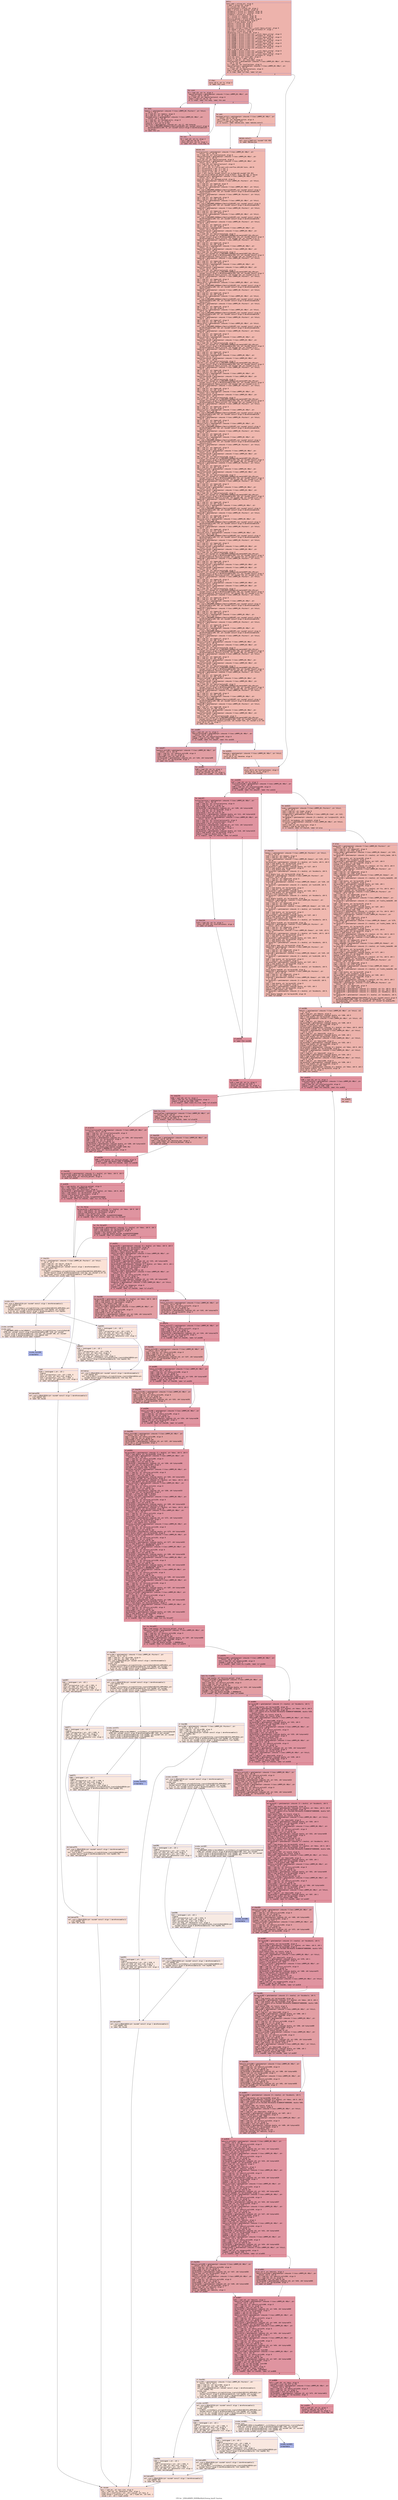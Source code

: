 digraph "CFG for '_ZN9LAMMPS_NS9NBinMulti10setup_binsEi' function" {
	label="CFG for '_ZN9LAMMPS_NS9NBinMulti10setup_binsEi' function";

	Node0x55627222fd80 [shape=record,color="#3d50c3ff", style=filled, fillcolor="#d6524470" fontname="Courier",label="{entry:\l|  %this.addr = alloca ptr, align 8\l  %.addr = alloca i32, align 4\l  %n = alloca i32, align 4\l  %icollectionmin = alloca i32, align 4\l  %bbox = alloca [3 x double], align 16\l  %bsubboxlo = alloca [3 x double], align 16\l  %bsubboxhi = alloca [3 x double], align 16\l  %cutghost = alloca ptr, align 8\l  %lo = alloca [3 x double], align 16\l  %hi = alloca [3 x double], align 16\l  %binsize_optimal = alloca double, align 8\l  %binsizeinv = alloca double, align 8\l  %coord = alloca double, align 8\l  %mbinxhi = alloca i32, align 4\l  %mbinyhi = alloca i32, align 4\l  %mbinzhi = alloca i32, align 4\l  %ref.tmp = alloca %\"class.std::__cxx11::basic_string\", align 8\l  %ref.tmp242 = alloca %\"class.std::allocator.4\", align 1\l  %exn.slot = alloca ptr, align 8\l  %ehselector.slot = alloca i32, align 4\l  %ref.tmp243 = alloca %\"class.std::__cxx11::basic_string\", align 8\l  %ref.tmp244 = alloca %\"class.std::allocator.4\", align 1\l  %ref.tmp365 = alloca %\"class.std::__cxx11::basic_string\", align 8\l  %ref.tmp366 = alloca %\"class.std::allocator.4\", align 1\l  %ref.tmp369 = alloca %\"class.std::__cxx11::basic_string\", align 8\l  %ref.tmp370 = alloca %\"class.std::allocator.4\", align 1\l  %ref.tmp390 = alloca %\"class.std::__cxx11::basic_string\", align 8\l  %ref.tmp391 = alloca %\"class.std::allocator.4\", align 1\l  %ref.tmp394 = alloca %\"class.std::__cxx11::basic_string\", align 8\l  %ref.tmp395 = alloca %\"class.std::allocator.4\", align 1\l  %bbin = alloca i64, align 8\l  %ref.tmp594 = alloca %\"class.std::__cxx11::basic_string\", align 8\l  %ref.tmp595 = alloca %\"class.std::allocator.4\", align 1\l  %ref.tmp598 = alloca %\"class.std::__cxx11::basic_string\", align 8\l  %ref.tmp599 = alloca %\"class.std::allocator.4\", align 1\l  store ptr %this, ptr %this.addr, align 8\l  store i32 %0, ptr %.addr, align 4\l  %this1 = load ptr, ptr %this.addr, align 8\l  %ncollections = getelementptr inbounds %\"class.LAMMPS_NS::NBin\", ptr %this1,\l... i32 0, i32 48\l  %1 = load i32, ptr %ncollections, align 8\l  %maxcollections = getelementptr inbounds %\"class.LAMMPS_NS::NBin\", ptr\l... %this1, i32 0, i32 54\l  %2 = load i32, ptr %maxcollections, align 8\l  %cmp = icmp sgt i32 %1, %2\l  br i1 %cmp, label %if.then, label %if.end\l|{<s0>T|<s1>F}}"];
	Node0x55627222fd80:s0 -> Node0x556272231e60[tooltip="entry -> if.then\nProbability 50.00%" ];
	Node0x55627222fd80:s1 -> Node0x556272231ed0[tooltip="entry -> if.end\nProbability 50.00%" ];
	Node0x556272231e60 [shape=record,color="#3d50c3ff", style=filled, fillcolor="#dc5d4a70" fontname="Courier",label="{if.then:\l|  store i32 0, ptr %n, align 4\l  br label %for.cond\l}"];
	Node0x556272231e60 -> Node0x5562722320f0[tooltip="if.then -> for.cond\nProbability 100.00%" ];
	Node0x5562722320f0 [shape=record,color="#3d50c3ff", style=filled, fillcolor="#be242e70" fontname="Courier",label="{for.cond:\l|  %3 = load i32, ptr %n, align 4\l  %maxcollections2 = getelementptr inbounds %\"class.LAMMPS_NS::NBin\", ptr\l... %this1, i32 0, i32 54\l  %4 = load i32, ptr %maxcollections2, align 8\l  %cmp3 = icmp slt i32 %3, %4\l  br i1 %cmp3, label %for.body, label %for.end\l|{<s0>T|<s1>F}}"];
	Node0x5562722320f0:s0 -> Node0x5562722324b0[tooltip="for.cond -> for.body\nProbability 96.88%" ];
	Node0x5562722320f0:s1 -> Node0x556272232500[tooltip="for.cond -> for.end\nProbability 3.12%" ];
	Node0x5562722324b0 [shape=record,color="#3d50c3ff", style=filled, fillcolor="#be242e70" fontname="Courier",label="{for.body:\l|  %memory = getelementptr inbounds %\"class.LAMMPS_NS::Pointers\", ptr %this1,\l... i32 0, i32 2\l  %5 = load ptr, ptr %memory, align 8\l  %6 = load ptr, ptr %5, align 8\l  %binhead_multi = getelementptr inbounds %\"class.LAMMPS_NS::NBin\", ptr\l... %this1, i32 0, i32 39\l  %7 = load ptr, ptr %binhead_multi, align 8\l  %8 = load i32, ptr %n, align 4\l  %idxprom = sext i32 %8 to i64\l  %arrayidx = getelementptr inbounds ptr, ptr %7, i64 %idxprom\l  call void @_ZN9LAMMPS_NS6Memory7destroyIiEEvRPT_(ptr noundef nonnull align 8\l... dereferenceable(184) %6, ptr noundef nonnull align 8 dereferenceable(8)\l... %arrayidx)\l  br label %for.inc\l}"];
	Node0x5562722324b0 -> Node0x556272233380[tooltip="for.body -> for.inc\nProbability 100.00%" ];
	Node0x556272233380 [shape=record,color="#3d50c3ff", style=filled, fillcolor="#be242e70" fontname="Courier",label="{for.inc:\l|  %9 = load i32, ptr %n, align 4\l  %inc = add nsw i32 %9, 1\l  store i32 %inc, ptr %n, align 4\l  br label %for.cond, !llvm.loop !6\l}"];
	Node0x556272233380 -> Node0x5562722320f0[tooltip="for.inc -> for.cond\nProbability 100.00%" ];
	Node0x556272232500 [shape=record,color="#3d50c3ff", style=filled, fillcolor="#dc5d4a70" fontname="Courier",label="{for.end:\l|  %binhead_multi4 = getelementptr inbounds %\"class.LAMMPS_NS::NBin\", ptr\l... %this1, i32 0, i32 39\l  %10 = load ptr, ptr %binhead_multi4, align 8\l  %isnull = icmp eq ptr %10, null\l  br i1 %isnull, label %delete.end, label %delete.notnull\l|{<s0>T|<s1>F}}"];
	Node0x556272232500:s0 -> Node0x5562722338e0[tooltip="for.end -> delete.end\nProbability 37.50%" ];
	Node0x556272232500:s1 -> Node0x556272233930[tooltip="for.end -> delete.notnull\nProbability 62.50%" ];
	Node0x556272233930 [shape=record,color="#3d50c3ff", style=filled, fillcolor="#de614d70" fontname="Courier",label="{delete.notnull:\l|  call void @_ZdaPv(ptr noundef %10) #10\l  br label %delete.end\l}"];
	Node0x556272233930 -> Node0x5562722338e0[tooltip="delete.notnull -> delete.end\nProbability 100.00%" ];
	Node0x5562722338e0 [shape=record,color="#3d50c3ff", style=filled, fillcolor="#dc5d4a70" fontname="Courier",label="{delete.end:\l|  %ncollections5 = getelementptr inbounds %\"class.LAMMPS_NS::NBin\", ptr\l... %this1, i32 0, i32 48\l  %11 = load i32, ptr %ncollections5, align 8\l  %maxcollections6 = getelementptr inbounds %\"class.LAMMPS_NS::NBin\", ptr\l... %this1, i32 0, i32 54\l  store i32 %11, ptr %maxcollections6, align 8\l  %maxcollections7 = getelementptr inbounds %\"class.LAMMPS_NS::NBin\", ptr\l... %this1, i32 0, i32 54\l  %12 = load i32, ptr %maxcollections7, align 8\l  %conv = sext i32 %12 to i64\l  %13 = call \{ i64, i1 \} @llvm.umul.with.overflow.i64(i64 %conv, i64 8)\l  %14 = extractvalue \{ i64, i1 \} %13, 1\l  %15 = extractvalue \{ i64, i1 \} %13, 0\l  %16 = select i1 %14, i64 -1, i64 %15\l  %call = call noalias noundef nonnull ptr @_Znam(i64 noundef %16) #11\l  call void @llvm.memset.p0.i64(ptr align 8 %call, i8 0, i64 %16, i1 false)\l  %binhead_multi8 = getelementptr inbounds %\"class.LAMMPS_NS::NBin\", ptr\l... %this1, i32 0, i32 39\l  store ptr %call, ptr %binhead_multi8, align 8\l  %memory9 = getelementptr inbounds %\"class.LAMMPS_NS::Pointers\", ptr %this1,\l... i32 0, i32 2\l  %17 = load ptr, ptr %memory9, align 8\l  %18 = load ptr, ptr %17, align 8\l  %nbinx_multi = getelementptr inbounds %\"class.LAMMPS_NS::NBin\", ptr %this1,\l... i32 0, i32 23\l  call void @_ZN9LAMMPS_NS6Memory7destroyIiEEvRPT_(ptr noundef nonnull align 8\l... dereferenceable(184) %18, ptr noundef nonnull align 8 dereferenceable(8)\l... %nbinx_multi)\l  %memory10 = getelementptr inbounds %\"class.LAMMPS_NS::Pointers\", ptr %this1,\l... i32 0, i32 2\l  %19 = load ptr, ptr %memory10, align 8\l  %20 = load ptr, ptr %19, align 8\l  %nbiny_multi = getelementptr inbounds %\"class.LAMMPS_NS::NBin\", ptr %this1,\l... i32 0, i32 24\l  call void @_ZN9LAMMPS_NS6Memory7destroyIiEEvRPT_(ptr noundef nonnull align 8\l... dereferenceable(184) %20, ptr noundef nonnull align 8 dereferenceable(8)\l... %nbiny_multi)\l  %memory11 = getelementptr inbounds %\"class.LAMMPS_NS::Pointers\", ptr %this1,\l... i32 0, i32 2\l  %21 = load ptr, ptr %memory11, align 8\l  %22 = load ptr, ptr %21, align 8\l  %nbinz_multi = getelementptr inbounds %\"class.LAMMPS_NS::NBin\", ptr %this1,\l... i32 0, i32 25\l  call void @_ZN9LAMMPS_NS6Memory7destroyIiEEvRPT_(ptr noundef nonnull align 8\l... dereferenceable(184) %22, ptr noundef nonnull align 8 dereferenceable(8)\l... %nbinz_multi)\l  %memory12 = getelementptr inbounds %\"class.LAMMPS_NS::Pointers\", ptr %this1,\l... i32 0, i32 2\l  %23 = load ptr, ptr %memory12, align 8\l  %24 = load ptr, ptr %23, align 8\l  %nbinx_multi13 = getelementptr inbounds %\"class.LAMMPS_NS::NBin\", ptr\l... %this1, i32 0, i32 23\l  %maxcollections14 = getelementptr inbounds %\"class.LAMMPS_NS::NBin\", ptr\l... %this1, i32 0, i32 54\l  %25 = load i32, ptr %maxcollections14, align 8\l  %call15 = call noundef ptr @_ZN9LAMMPS_NS6Memory6createIiEEPT_RS3_iPKc(ptr\l... noundef nonnull align 8 dereferenceable(184) %24, ptr noundef nonnull align 8\l... dereferenceable(8) %nbinx_multi13, i32 noundef %25, ptr noundef @.str.3)\l  %memory16 = getelementptr inbounds %\"class.LAMMPS_NS::Pointers\", ptr %this1,\l... i32 0, i32 2\l  %26 = load ptr, ptr %memory16, align 8\l  %27 = load ptr, ptr %26, align 8\l  %nbiny_multi17 = getelementptr inbounds %\"class.LAMMPS_NS::NBin\", ptr\l... %this1, i32 0, i32 24\l  %maxcollections18 = getelementptr inbounds %\"class.LAMMPS_NS::NBin\", ptr\l... %this1, i32 0, i32 54\l  %28 = load i32, ptr %maxcollections18, align 8\l  %call19 = call noundef ptr @_ZN9LAMMPS_NS6Memory6createIiEEPT_RS3_iPKc(ptr\l... noundef nonnull align 8 dereferenceable(184) %27, ptr noundef nonnull align 8\l... dereferenceable(8) %nbiny_multi17, i32 noundef %28, ptr noundef @.str.4)\l  %memory20 = getelementptr inbounds %\"class.LAMMPS_NS::Pointers\", ptr %this1,\l... i32 0, i32 2\l  %29 = load ptr, ptr %memory20, align 8\l  %30 = load ptr, ptr %29, align 8\l  %nbinz_multi21 = getelementptr inbounds %\"class.LAMMPS_NS::NBin\", ptr\l... %this1, i32 0, i32 25\l  %maxcollections22 = getelementptr inbounds %\"class.LAMMPS_NS::NBin\", ptr\l... %this1, i32 0, i32 54\l  %31 = load i32, ptr %maxcollections22, align 8\l  %call23 = call noundef ptr @_ZN9LAMMPS_NS6Memory6createIiEEPT_RS3_iPKc(ptr\l... noundef nonnull align 8 dereferenceable(184) %30, ptr noundef nonnull align 8\l... dereferenceable(8) %nbinz_multi21, i32 noundef %31, ptr noundef @.str.5)\l  %memory24 = getelementptr inbounds %\"class.LAMMPS_NS::Pointers\", ptr %this1,\l... i32 0, i32 2\l  %32 = load ptr, ptr %memory24, align 8\l  %33 = load ptr, ptr %32, align 8\l  %mbins_multi = getelementptr inbounds %\"class.LAMMPS_NS::NBin\", ptr %this1,\l... i32 0, i32 26\l  call void @_ZN9LAMMPS_NS6Memory7destroyIiEEvRPT_(ptr noundef nonnull align 8\l... dereferenceable(184) %33, ptr noundef nonnull align 8 dereferenceable(8)\l... %mbins_multi)\l  %memory25 = getelementptr inbounds %\"class.LAMMPS_NS::Pointers\", ptr %this1,\l... i32 0, i32 2\l  %34 = load ptr, ptr %memory25, align 8\l  %35 = load ptr, ptr %34, align 8\l  %mbinx_multi = getelementptr inbounds %\"class.LAMMPS_NS::NBin\", ptr %this1,\l... i32 0, i32 27\l  call void @_ZN9LAMMPS_NS6Memory7destroyIiEEvRPT_(ptr noundef nonnull align 8\l... dereferenceable(184) %35, ptr noundef nonnull align 8 dereferenceable(8)\l... %mbinx_multi)\l  %memory26 = getelementptr inbounds %\"class.LAMMPS_NS::Pointers\", ptr %this1,\l... i32 0, i32 2\l  %36 = load ptr, ptr %memory26, align 8\l  %37 = load ptr, ptr %36, align 8\l  %mbiny_multi = getelementptr inbounds %\"class.LAMMPS_NS::NBin\", ptr %this1,\l... i32 0, i32 28\l  call void @_ZN9LAMMPS_NS6Memory7destroyIiEEvRPT_(ptr noundef nonnull align 8\l... dereferenceable(184) %37, ptr noundef nonnull align 8 dereferenceable(8)\l... %mbiny_multi)\l  %memory27 = getelementptr inbounds %\"class.LAMMPS_NS::Pointers\", ptr %this1,\l... i32 0, i32 2\l  %38 = load ptr, ptr %memory27, align 8\l  %39 = load ptr, ptr %38, align 8\l  %mbinz_multi = getelementptr inbounds %\"class.LAMMPS_NS::NBin\", ptr %this1,\l... i32 0, i32 29\l  call void @_ZN9LAMMPS_NS6Memory7destroyIiEEvRPT_(ptr noundef nonnull align 8\l... dereferenceable(184) %39, ptr noundef nonnull align 8 dereferenceable(8)\l... %mbinz_multi)\l  %memory28 = getelementptr inbounds %\"class.LAMMPS_NS::Pointers\", ptr %this1,\l... i32 0, i32 2\l  %40 = load ptr, ptr %memory28, align 8\l  %41 = load ptr, ptr %40, align 8\l  %mbins_multi29 = getelementptr inbounds %\"class.LAMMPS_NS::NBin\", ptr\l... %this1, i32 0, i32 26\l  %maxcollections30 = getelementptr inbounds %\"class.LAMMPS_NS::NBin\", ptr\l... %this1, i32 0, i32 54\l  %42 = load i32, ptr %maxcollections30, align 8\l  %call31 = call noundef ptr @_ZN9LAMMPS_NS6Memory6createIiEEPT_RS3_iPKc(ptr\l... noundef nonnull align 8 dereferenceable(184) %41, ptr noundef nonnull align 8\l... dereferenceable(8) %mbins_multi29, i32 noundef %42, ptr noundef @.str)\l  %memory32 = getelementptr inbounds %\"class.LAMMPS_NS::Pointers\", ptr %this1,\l... i32 0, i32 2\l  %43 = load ptr, ptr %memory32, align 8\l  %44 = load ptr, ptr %43, align 8\l  %mbinx_multi33 = getelementptr inbounds %\"class.LAMMPS_NS::NBin\", ptr\l... %this1, i32 0, i32 27\l  %maxcollections34 = getelementptr inbounds %\"class.LAMMPS_NS::NBin\", ptr\l... %this1, i32 0, i32 54\l  %45 = load i32, ptr %maxcollections34, align 8\l  %call35 = call noundef ptr @_ZN9LAMMPS_NS6Memory6createIiEEPT_RS3_iPKc(ptr\l... noundef nonnull align 8 dereferenceable(184) %44, ptr noundef nonnull align 8\l... dereferenceable(8) %mbinx_multi33, i32 noundef %45, ptr noundef @.str.6)\l  %memory36 = getelementptr inbounds %\"class.LAMMPS_NS::Pointers\", ptr %this1,\l... i32 0, i32 2\l  %46 = load ptr, ptr %memory36, align 8\l  %47 = load ptr, ptr %46, align 8\l  %mbiny_multi37 = getelementptr inbounds %\"class.LAMMPS_NS::NBin\", ptr\l... %this1, i32 0, i32 28\l  %maxcollections38 = getelementptr inbounds %\"class.LAMMPS_NS::NBin\", ptr\l... %this1, i32 0, i32 54\l  %48 = load i32, ptr %maxcollections38, align 8\l  %call39 = call noundef ptr @_ZN9LAMMPS_NS6Memory6createIiEEPT_RS3_iPKc(ptr\l... noundef nonnull align 8 dereferenceable(184) %47, ptr noundef nonnull align 8\l... dereferenceable(8) %mbiny_multi37, i32 noundef %48, ptr noundef @.str.7)\l  %memory40 = getelementptr inbounds %\"class.LAMMPS_NS::Pointers\", ptr %this1,\l... i32 0, i32 2\l  %49 = load ptr, ptr %memory40, align 8\l  %50 = load ptr, ptr %49, align 8\l  %mbinz_multi41 = getelementptr inbounds %\"class.LAMMPS_NS::NBin\", ptr\l... %this1, i32 0, i32 29\l  %maxcollections42 = getelementptr inbounds %\"class.LAMMPS_NS::NBin\", ptr\l... %this1, i32 0, i32 54\l  %51 = load i32, ptr %maxcollections42, align 8\l  %call43 = call noundef ptr @_ZN9LAMMPS_NS6Memory6createIiEEPT_RS3_iPKc(ptr\l... noundef nonnull align 8 dereferenceable(184) %50, ptr noundef nonnull align 8\l... dereferenceable(8) %mbinz_multi41, i32 noundef %51, ptr noundef @.str.8)\l  %memory44 = getelementptr inbounds %\"class.LAMMPS_NS::Pointers\", ptr %this1,\l... i32 0, i32 2\l  %52 = load ptr, ptr %memory44, align 8\l  %53 = load ptr, ptr %52, align 8\l  %mbinxlo_multi = getelementptr inbounds %\"class.LAMMPS_NS::NBin\", ptr\l... %this1, i32 0, i32 30\l  call void @_ZN9LAMMPS_NS6Memory7destroyIiEEvRPT_(ptr noundef nonnull align 8\l... dereferenceable(184) %53, ptr noundef nonnull align 8 dereferenceable(8)\l... %mbinxlo_multi)\l  %memory45 = getelementptr inbounds %\"class.LAMMPS_NS::Pointers\", ptr %this1,\l... i32 0, i32 2\l  %54 = load ptr, ptr %memory45, align 8\l  %55 = load ptr, ptr %54, align 8\l  %mbinylo_multi = getelementptr inbounds %\"class.LAMMPS_NS::NBin\", ptr\l... %this1, i32 0, i32 31\l  call void @_ZN9LAMMPS_NS6Memory7destroyIiEEvRPT_(ptr noundef nonnull align 8\l... dereferenceable(184) %55, ptr noundef nonnull align 8 dereferenceable(8)\l... %mbinylo_multi)\l  %memory46 = getelementptr inbounds %\"class.LAMMPS_NS::Pointers\", ptr %this1,\l... i32 0, i32 2\l  %56 = load ptr, ptr %memory46, align 8\l  %57 = load ptr, ptr %56, align 8\l  %mbinzlo_multi = getelementptr inbounds %\"class.LAMMPS_NS::NBin\", ptr\l... %this1, i32 0, i32 32\l  call void @_ZN9LAMMPS_NS6Memory7destroyIiEEvRPT_(ptr noundef nonnull align 8\l... dereferenceable(184) %57, ptr noundef nonnull align 8 dereferenceable(8)\l... %mbinzlo_multi)\l  %memory47 = getelementptr inbounds %\"class.LAMMPS_NS::Pointers\", ptr %this1,\l... i32 0, i32 2\l  %58 = load ptr, ptr %memory47, align 8\l  %59 = load ptr, ptr %58, align 8\l  %mbinxlo_multi48 = getelementptr inbounds %\"class.LAMMPS_NS::NBin\", ptr\l... %this1, i32 0, i32 30\l  %maxcollections49 = getelementptr inbounds %\"class.LAMMPS_NS::NBin\", ptr\l... %this1, i32 0, i32 54\l  %60 = load i32, ptr %maxcollections49, align 8\l  %call50 = call noundef ptr @_ZN9LAMMPS_NS6Memory6createIiEEPT_RS3_iPKc(ptr\l... noundef nonnull align 8 dereferenceable(184) %59, ptr noundef nonnull align 8\l... dereferenceable(8) %mbinxlo_multi48, i32 noundef %60, ptr noundef @.str.9)\l  %memory51 = getelementptr inbounds %\"class.LAMMPS_NS::Pointers\", ptr %this1,\l... i32 0, i32 2\l  %61 = load ptr, ptr %memory51, align 8\l  %62 = load ptr, ptr %61, align 8\l  %mbinylo_multi52 = getelementptr inbounds %\"class.LAMMPS_NS::NBin\", ptr\l... %this1, i32 0, i32 31\l  %maxcollections53 = getelementptr inbounds %\"class.LAMMPS_NS::NBin\", ptr\l... %this1, i32 0, i32 54\l  %63 = load i32, ptr %maxcollections53, align 8\l  %call54 = call noundef ptr @_ZN9LAMMPS_NS6Memory6createIiEEPT_RS3_iPKc(ptr\l... noundef nonnull align 8 dereferenceable(184) %62, ptr noundef nonnull align 8\l... dereferenceable(8) %mbinylo_multi52, i32 noundef %63, ptr noundef @.str.10)\l  %memory55 = getelementptr inbounds %\"class.LAMMPS_NS::Pointers\", ptr %this1,\l... i32 0, i32 2\l  %64 = load ptr, ptr %memory55, align 8\l  %65 = load ptr, ptr %64, align 8\l  %mbinzlo_multi56 = getelementptr inbounds %\"class.LAMMPS_NS::NBin\", ptr\l... %this1, i32 0, i32 32\l  %maxcollections57 = getelementptr inbounds %\"class.LAMMPS_NS::NBin\", ptr\l... %this1, i32 0, i32 54\l  %66 = load i32, ptr %maxcollections57, align 8\l  %call58 = call noundef ptr @_ZN9LAMMPS_NS6Memory6createIiEEPT_RS3_iPKc(ptr\l... noundef nonnull align 8 dereferenceable(184) %65, ptr noundef nonnull align 8\l... dereferenceable(8) %mbinzlo_multi56, i32 noundef %66, ptr noundef @.str.11)\l  %memory59 = getelementptr inbounds %\"class.LAMMPS_NS::Pointers\", ptr %this1,\l... i32 0, i32 2\l  %67 = load ptr, ptr %memory59, align 8\l  %68 = load ptr, ptr %67, align 8\l  %binsizex_multi = getelementptr inbounds %\"class.LAMMPS_NS::NBin\", ptr\l... %this1, i32 0, i32 33\l  call void @_ZN9LAMMPS_NS6Memory7destroyIdEEvRPT_(ptr noundef nonnull align 8\l... dereferenceable(184) %68, ptr noundef nonnull align 8 dereferenceable(8)\l... %binsizex_multi)\l  %memory60 = getelementptr inbounds %\"class.LAMMPS_NS::Pointers\", ptr %this1,\l... i32 0, i32 2\l  %69 = load ptr, ptr %memory60, align 8\l  %70 = load ptr, ptr %69, align 8\l  %binsizey_multi = getelementptr inbounds %\"class.LAMMPS_NS::NBin\", ptr\l... %this1, i32 0, i32 34\l  call void @_ZN9LAMMPS_NS6Memory7destroyIdEEvRPT_(ptr noundef nonnull align 8\l... dereferenceable(184) %70, ptr noundef nonnull align 8 dereferenceable(8)\l... %binsizey_multi)\l  %memory61 = getelementptr inbounds %\"class.LAMMPS_NS::Pointers\", ptr %this1,\l... i32 0, i32 2\l  %71 = load ptr, ptr %memory61, align 8\l  %72 = load ptr, ptr %71, align 8\l  %binsizez_multi = getelementptr inbounds %\"class.LAMMPS_NS::NBin\", ptr\l... %this1, i32 0, i32 35\l  call void @_ZN9LAMMPS_NS6Memory7destroyIdEEvRPT_(ptr noundef nonnull align 8\l... dereferenceable(184) %72, ptr noundef nonnull align 8 dereferenceable(8)\l... %binsizez_multi)\l  %memory62 = getelementptr inbounds %\"class.LAMMPS_NS::Pointers\", ptr %this1,\l... i32 0, i32 2\l  %73 = load ptr, ptr %memory62, align 8\l  %74 = load ptr, ptr %73, align 8\l  %binsizex_multi63 = getelementptr inbounds %\"class.LAMMPS_NS::NBin\", ptr\l... %this1, i32 0, i32 33\l  %maxcollections64 = getelementptr inbounds %\"class.LAMMPS_NS::NBin\", ptr\l... %this1, i32 0, i32 54\l  %75 = load i32, ptr %maxcollections64, align 8\l  %call65 = call noundef ptr @_ZN9LAMMPS_NS6Memory6createIdEEPT_RS3_iPKc(ptr\l... noundef nonnull align 8 dereferenceable(184) %74, ptr noundef nonnull align 8\l... dereferenceable(8) %binsizex_multi63, i32 noundef %75, ptr noundef @.str.12)\l  %memory66 = getelementptr inbounds %\"class.LAMMPS_NS::Pointers\", ptr %this1,\l... i32 0, i32 2\l  %76 = load ptr, ptr %memory66, align 8\l  %77 = load ptr, ptr %76, align 8\l  %binsizey_multi67 = getelementptr inbounds %\"class.LAMMPS_NS::NBin\", ptr\l... %this1, i32 0, i32 34\l  %maxcollections68 = getelementptr inbounds %\"class.LAMMPS_NS::NBin\", ptr\l... %this1, i32 0, i32 54\l  %78 = load i32, ptr %maxcollections68, align 8\l  %call69 = call noundef ptr @_ZN9LAMMPS_NS6Memory6createIdEEPT_RS3_iPKc(ptr\l... noundef nonnull align 8 dereferenceable(184) %77, ptr noundef nonnull align 8\l... dereferenceable(8) %binsizey_multi67, i32 noundef %78, ptr noundef @.str.13)\l  %memory70 = getelementptr inbounds %\"class.LAMMPS_NS::Pointers\", ptr %this1,\l... i32 0, i32 2\l  %79 = load ptr, ptr %memory70, align 8\l  %80 = load ptr, ptr %79, align 8\l  %binsizez_multi71 = getelementptr inbounds %\"class.LAMMPS_NS::NBin\", ptr\l... %this1, i32 0, i32 35\l  %maxcollections72 = getelementptr inbounds %\"class.LAMMPS_NS::NBin\", ptr\l... %this1, i32 0, i32 54\l  %81 = load i32, ptr %maxcollections72, align 8\l  %call73 = call noundef ptr @_ZN9LAMMPS_NS6Memory6createIdEEPT_RS3_iPKc(ptr\l... noundef nonnull align 8 dereferenceable(184) %80, ptr noundef nonnull align 8\l... dereferenceable(8) %binsizez_multi71, i32 noundef %81, ptr noundef @.str.14)\l  %memory74 = getelementptr inbounds %\"class.LAMMPS_NS::Pointers\", ptr %this1,\l... i32 0, i32 2\l  %82 = load ptr, ptr %memory74, align 8\l  %83 = load ptr, ptr %82, align 8\l  %bininvx_multi = getelementptr inbounds %\"class.LAMMPS_NS::NBin\", ptr\l... %this1, i32 0, i32 36\l  call void @_ZN9LAMMPS_NS6Memory7destroyIdEEvRPT_(ptr noundef nonnull align 8\l... dereferenceable(184) %83, ptr noundef nonnull align 8 dereferenceable(8)\l... %bininvx_multi)\l  %memory75 = getelementptr inbounds %\"class.LAMMPS_NS::Pointers\", ptr %this1,\l... i32 0, i32 2\l  %84 = load ptr, ptr %memory75, align 8\l  %85 = load ptr, ptr %84, align 8\l  %bininvy_multi = getelementptr inbounds %\"class.LAMMPS_NS::NBin\", ptr\l... %this1, i32 0, i32 37\l  call void @_ZN9LAMMPS_NS6Memory7destroyIdEEvRPT_(ptr noundef nonnull align 8\l... dereferenceable(184) %85, ptr noundef nonnull align 8 dereferenceable(8)\l... %bininvy_multi)\l  %memory76 = getelementptr inbounds %\"class.LAMMPS_NS::Pointers\", ptr %this1,\l... i32 0, i32 2\l  %86 = load ptr, ptr %memory76, align 8\l  %87 = load ptr, ptr %86, align 8\l  %bininvz_multi = getelementptr inbounds %\"class.LAMMPS_NS::NBin\", ptr\l... %this1, i32 0, i32 38\l  call void @_ZN9LAMMPS_NS6Memory7destroyIdEEvRPT_(ptr noundef nonnull align 8\l... dereferenceable(184) %87, ptr noundef nonnull align 8 dereferenceable(8)\l... %bininvz_multi)\l  %memory77 = getelementptr inbounds %\"class.LAMMPS_NS::Pointers\", ptr %this1,\l... i32 0, i32 2\l  %88 = load ptr, ptr %memory77, align 8\l  %89 = load ptr, ptr %88, align 8\l  %bininvx_multi78 = getelementptr inbounds %\"class.LAMMPS_NS::NBin\", ptr\l... %this1, i32 0, i32 36\l  %maxcollections79 = getelementptr inbounds %\"class.LAMMPS_NS::NBin\", ptr\l... %this1, i32 0, i32 54\l  %90 = load i32, ptr %maxcollections79, align 8\l  %call80 = call noundef ptr @_ZN9LAMMPS_NS6Memory6createIdEEPT_RS3_iPKc(ptr\l... noundef nonnull align 8 dereferenceable(184) %89, ptr noundef nonnull align 8\l... dereferenceable(8) %bininvx_multi78, i32 noundef %90, ptr noundef @.str.15)\l  %memory81 = getelementptr inbounds %\"class.LAMMPS_NS::Pointers\", ptr %this1,\l... i32 0, i32 2\l  %91 = load ptr, ptr %memory81, align 8\l  %92 = load ptr, ptr %91, align 8\l  %bininvy_multi82 = getelementptr inbounds %\"class.LAMMPS_NS::NBin\", ptr\l... %this1, i32 0, i32 37\l  %maxcollections83 = getelementptr inbounds %\"class.LAMMPS_NS::NBin\", ptr\l... %this1, i32 0, i32 54\l  %93 = load i32, ptr %maxcollections83, align 8\l  %call84 = call noundef ptr @_ZN9LAMMPS_NS6Memory6createIdEEPT_RS3_iPKc(ptr\l... noundef nonnull align 8 dereferenceable(184) %92, ptr noundef nonnull align 8\l... dereferenceable(8) %bininvy_multi82, i32 noundef %93, ptr noundef @.str.16)\l  %memory85 = getelementptr inbounds %\"class.LAMMPS_NS::Pointers\", ptr %this1,\l... i32 0, i32 2\l  %94 = load ptr, ptr %memory85, align 8\l  %95 = load ptr, ptr %94, align 8\l  %bininvz_multi86 = getelementptr inbounds %\"class.LAMMPS_NS::NBin\", ptr\l... %this1, i32 0, i32 38\l  %maxcollections87 = getelementptr inbounds %\"class.LAMMPS_NS::NBin\", ptr\l... %this1, i32 0, i32 54\l  %96 = load i32, ptr %maxcollections87, align 8\l  %call88 = call noundef ptr @_ZN9LAMMPS_NS6Memory6createIdEEPT_RS3_iPKc(ptr\l... noundef nonnull align 8 dereferenceable(184) %95, ptr noundef nonnull align 8\l... dereferenceable(8) %bininvz_multi86, i32 noundef %96, ptr noundef @.str.17)\l  %memory89 = getelementptr inbounds %\"class.LAMMPS_NS::Pointers\", ptr %this1,\l... i32 0, i32 2\l  %97 = load ptr, ptr %memory89, align 8\l  %98 = load ptr, ptr %97, align 8\l  %maxbins_multi = getelementptr inbounds %\"class.LAMMPS_NS::NBin\", ptr\l... %this1, i32 0, i32 55\l  call void @_ZN9LAMMPS_NS6Memory7destroyIiEEvRPT_(ptr noundef nonnull align 8\l... dereferenceable(184) %98, ptr noundef nonnull align 8 dereferenceable(8)\l... %maxbins_multi)\l  %memory90 = getelementptr inbounds %\"class.LAMMPS_NS::Pointers\", ptr %this1,\l... i32 0, i32 2\l  %99 = load ptr, ptr %memory90, align 8\l  %100 = load ptr, ptr %99, align 8\l  %maxbins_multi91 = getelementptr inbounds %\"class.LAMMPS_NS::NBin\", ptr\l... %this1, i32 0, i32 55\l  %maxcollections92 = getelementptr inbounds %\"class.LAMMPS_NS::NBin\", ptr\l... %this1, i32 0, i32 54\l  %101 = load i32, ptr %maxcollections92, align 8\l  %call93 = call noundef ptr @_ZN9LAMMPS_NS6Memory6createIiEEPT_RS3_iPKc(ptr\l... noundef nonnull align 8 dereferenceable(184) %100, ptr noundef nonnull align\l... 8 dereferenceable(8) %maxbins_multi91, i32 noundef %101, ptr noundef @.str.18)\l  store i32 0, ptr %n, align 4\l  br label %for.cond94\l}"];
	Node0x5562722338e0 -> Node0x556272242de0[tooltip="delete.end -> for.cond94\nProbability 100.00%" ];
	Node0x556272242de0 [shape=record,color="#3d50c3ff", style=filled, fillcolor="#be242e70" fontname="Courier",label="{for.cond94:\l|  %102 = load i32, ptr %n, align 4\l  %maxcollections95 = getelementptr inbounds %\"class.LAMMPS_NS::NBin\", ptr\l... %this1, i32 0, i32 54\l  %103 = load i32, ptr %maxcollections95, align 8\l  %cmp96 = icmp slt i32 %102, %103\l  br i1 %cmp96, label %for.body97, label %for.end103\l|{<s0>T|<s1>F}}"];
	Node0x556272242de0:s0 -> Node0x5562722431b0[tooltip="for.cond94 -> for.body97\nProbability 96.88%" ];
	Node0x556272242de0:s1 -> Node0x556272243200[tooltip="for.cond94 -> for.end103\nProbability 3.12%" ];
	Node0x5562722431b0 [shape=record,color="#3d50c3ff", style=filled, fillcolor="#be242e70" fontname="Courier",label="{for.body97:\l|  %maxbins_multi98 = getelementptr inbounds %\"class.LAMMPS_NS::NBin\", ptr\l... %this1, i32 0, i32 55\l  %104 = load ptr, ptr %maxbins_multi98, align 8\l  %105 = load i32, ptr %n, align 4\l  %idxprom99 = sext i32 %105 to i64\l  %arrayidx100 = getelementptr inbounds i32, ptr %104, i64 %idxprom99\l  store i32 0, ptr %arrayidx100, align 4\l  br label %for.inc101\l}"];
	Node0x5562722431b0 -> Node0x556272243730[tooltip="for.body97 -> for.inc101\nProbability 100.00%" ];
	Node0x556272243730 [shape=record,color="#3d50c3ff", style=filled, fillcolor="#be242e70" fontname="Courier",label="{for.inc101:\l|  %106 = load i32, ptr %n, align 4\l  %inc102 = add nsw i32 %106, 1\l  store i32 %inc102, ptr %n, align 4\l  br label %for.cond94, !llvm.loop !8\l}"];
	Node0x556272243730 -> Node0x556272242de0[tooltip="for.inc101 -> for.cond94\nProbability 100.00%" ];
	Node0x556272243200 [shape=record,color="#3d50c3ff", style=filled, fillcolor="#dc5d4a70" fontname="Courier",label="{for.end103:\l|  %maxatom = getelementptr inbounds %\"class.LAMMPS_NS::NBin\", ptr %this1,\l... i32 0, i32 52\l  store i32 0, ptr %maxatom, align 8\l  br label %if.end\l}"];
	Node0x556272243200 -> Node0x556272231ed0[tooltip="for.end103 -> if.end\nProbability 100.00%" ];
	Node0x556272231ed0 [shape=record,color="#3d50c3ff", style=filled, fillcolor="#d6524470" fontname="Courier",label="{if.end:\l|  store i32 0, ptr %icollectionmin, align 4\l  store i32 0, ptr %n, align 4\l  br label %for.cond104\l}"];
	Node0x556272231ed0 -> Node0x556272243e60[tooltip="if.end -> for.cond104\nProbability 100.00%" ];
	Node0x556272243e60 [shape=record,color="#b70d28ff", style=filled, fillcolor="#b70d2870" fontname="Courier",label="{for.cond104:\l|  %107 = load i32, ptr %n, align 4\l  %ncollections105 = getelementptr inbounds %\"class.LAMMPS_NS::NBin\", ptr\l... %this1, i32 0, i32 48\l  %108 = load i32, ptr %ncollections105, align 8\l  %cmp106 = icmp slt i32 %107, %108\l  br i1 %cmp106, label %for.body107, label %for.end122\l|{<s0>T|<s1>F}}"];
	Node0x556272243e60:s0 -> Node0x556272244220[tooltip="for.cond104 -> for.body107\nProbability 96.88%" ];
	Node0x556272243e60:s1 -> Node0x556272244270[tooltip="for.cond104 -> for.end122\nProbability 3.12%" ];
	Node0x556272244220 [shape=record,color="#b70d28ff", style=filled, fillcolor="#b70d2870" fontname="Courier",label="{for.body107:\l|  %cutcollectionsq = getelementptr inbounds %\"class.LAMMPS_NS::NBin\", ptr\l... %this1, i32 0, i32 49\l  %109 = load ptr, ptr %cutcollectionsq, align 8\l  %110 = load i32, ptr %n, align 4\l  %idxprom108 = sext i32 %110 to i64\l  %arrayidx109 = getelementptr inbounds ptr, ptr %109, i64 %idxprom108\l  %111 = load ptr, ptr %arrayidx109, align 8\l  %112 = load i32, ptr %n, align 4\l  %idxprom110 = sext i32 %112 to i64\l  %arrayidx111 = getelementptr inbounds double, ptr %111, i64 %idxprom110\l  %113 = load double, ptr %arrayidx111, align 8\l  %cutcollectionsq112 = getelementptr inbounds %\"class.LAMMPS_NS::NBin\", ptr\l... %this1, i32 0, i32 49\l  %114 = load ptr, ptr %cutcollectionsq112, align 8\l  %115 = load i32, ptr %icollectionmin, align 4\l  %idxprom113 = sext i32 %115 to i64\l  %arrayidx114 = getelementptr inbounds ptr, ptr %114, i64 %idxprom113\l  %116 = load ptr, ptr %arrayidx114, align 8\l  %117 = load i32, ptr %icollectionmin, align 4\l  %idxprom115 = sext i32 %117 to i64\l  %arrayidx116 = getelementptr inbounds double, ptr %116, i64 %idxprom115\l  %118 = load double, ptr %arrayidx116, align 8\l  %cmp117 = fcmp olt double %113, %118\l  br i1 %cmp117, label %if.then118, label %if.end119\l|{<s0>T|<s1>F}}"];
	Node0x556272244220:s0 -> Node0x55627223a4a0[tooltip="for.body107 -> if.then118\nProbability 50.00%" ];
	Node0x556272244220:s1 -> Node0x55627223a520[tooltip="for.body107 -> if.end119\nProbability 50.00%" ];
	Node0x55627223a4a0 [shape=record,color="#3d50c3ff", style=filled, fillcolor="#be242e70" fontname="Courier",label="{if.then118:\l|  %119 = load i32, ptr %n, align 4\l  store i32 %119, ptr %icollectionmin, align 4\l  br label %if.end119\l}"];
	Node0x55627223a4a0 -> Node0x55627223a520[tooltip="if.then118 -> if.end119\nProbability 100.00%" ];
	Node0x55627223a520 [shape=record,color="#b70d28ff", style=filled, fillcolor="#b70d2870" fontname="Courier",label="{if.end119:\l|  br label %for.inc120\l}"];
	Node0x55627223a520 -> Node0x55627223a7e0[tooltip="if.end119 -> for.inc120\nProbability 100.00%" ];
	Node0x55627223a7e0 [shape=record,color="#b70d28ff", style=filled, fillcolor="#b70d2870" fontname="Courier",label="{for.inc120:\l|  %120 = load i32, ptr %n, align 4\l  %inc121 = add nsw i32 %120, 1\l  store i32 %inc121, ptr %n, align 4\l  br label %for.cond104, !llvm.loop !9\l}"];
	Node0x55627223a7e0 -> Node0x556272243e60[tooltip="for.inc120 -> for.cond104\nProbability 100.00%" ];
	Node0x556272244270 [shape=record,color="#3d50c3ff", style=filled, fillcolor="#d6524470" fontname="Courier",label="{for.end122:\l|  %comm = getelementptr inbounds %\"class.LAMMPS_NS::Pointers\", ptr %this1,\l... i32 0, i32 9\l  %121 = load ptr, ptr %comm, align 8\l  %122 = load ptr, ptr %121, align 8\l  %cutghost123 = getelementptr inbounds %\"class.LAMMPS_NS::Comm\", ptr %122,\l... i32 0, i32 7\l  %arraydecay = getelementptr inbounds [3 x double], ptr %cutghost123, i64 0,\l... i64 0\l  store ptr %arraydecay, ptr %cutghost, align 8\l  %triclinic = getelementptr inbounds %\"class.LAMMPS_NS::NBin\", ptr %this1,\l... i32 0, i32 51\l  %123 = load i32, ptr %triclinic, align 4\l  %cmp124 = icmp eq i32 %123, 0\l  br i1 %cmp124, label %if.then125, label %if.else\l|{<s0>T|<s1>F}}"];
	Node0x556272244270:s0 -> Node0x556272246c30[tooltip="for.end122 -> if.then125\nProbability 37.50%" ];
	Node0x556272244270:s1 -> Node0x556272246cb0[tooltip="for.end122 -> if.else\nProbability 62.50%" ];
	Node0x556272246c30 [shape=record,color="#3d50c3ff", style=filled, fillcolor="#de614d70" fontname="Courier",label="{if.then125:\l|  %domain = getelementptr inbounds %\"class.LAMMPS_NS::Pointers\", ptr %this1,\l... i32 0, i32 10\l  %124 = load ptr, ptr %domain, align 8\l  %125 = load ptr, ptr %124, align 8\l  %sublo = getelementptr inbounds %\"class.LAMMPS_NS::Domain\", ptr %125, i32 0,\l... i32 33\l  %arrayidx126 = getelementptr inbounds [3 x double], ptr %sublo, i64 0, i64 0\l  %126 = load double, ptr %arrayidx126, align 8\l  %127 = load ptr, ptr %cutghost, align 8\l  %arrayidx127 = getelementptr inbounds double, ptr %127, i64 0\l  %128 = load double, ptr %arrayidx127, align 8\l  %sub = fsub double %126, %128\l  %arrayidx128 = getelementptr inbounds [3 x double], ptr %bsubboxlo, i64 0,\l... i64 0\l  store double %sub, ptr %arrayidx128, align 16\l  %domain129 = getelementptr inbounds %\"class.LAMMPS_NS::Pointers\", ptr\l... %this1, i32 0, i32 10\l  %129 = load ptr, ptr %domain129, align 8\l  %130 = load ptr, ptr %129, align 8\l  %sublo130 = getelementptr inbounds %\"class.LAMMPS_NS::Domain\", ptr %130, i32\l... 0, i32 33\l  %arrayidx131 = getelementptr inbounds [3 x double], ptr %sublo130, i64 0,\l... i64 1\l  %131 = load double, ptr %arrayidx131, align 8\l  %132 = load ptr, ptr %cutghost, align 8\l  %arrayidx132 = getelementptr inbounds double, ptr %132, i64 1\l  %133 = load double, ptr %arrayidx132, align 8\l  %sub133 = fsub double %131, %133\l  %arrayidx134 = getelementptr inbounds [3 x double], ptr %bsubboxlo, i64 0,\l... i64 1\l  store double %sub133, ptr %arrayidx134, align 8\l  %domain135 = getelementptr inbounds %\"class.LAMMPS_NS::Pointers\", ptr\l... %this1, i32 0, i32 10\l  %134 = load ptr, ptr %domain135, align 8\l  %135 = load ptr, ptr %134, align 8\l  %sublo136 = getelementptr inbounds %\"class.LAMMPS_NS::Domain\", ptr %135, i32\l... 0, i32 33\l  %arrayidx137 = getelementptr inbounds [3 x double], ptr %sublo136, i64 0,\l... i64 2\l  %136 = load double, ptr %arrayidx137, align 8\l  %137 = load ptr, ptr %cutghost, align 8\l  %arrayidx138 = getelementptr inbounds double, ptr %137, i64 2\l  %138 = load double, ptr %arrayidx138, align 8\l  %sub139 = fsub double %136, %138\l  %arrayidx140 = getelementptr inbounds [3 x double], ptr %bsubboxlo, i64 0,\l... i64 2\l  store double %sub139, ptr %arrayidx140, align 16\l  %domain141 = getelementptr inbounds %\"class.LAMMPS_NS::Pointers\", ptr\l... %this1, i32 0, i32 10\l  %139 = load ptr, ptr %domain141, align 8\l  %140 = load ptr, ptr %139, align 8\l  %subhi = getelementptr inbounds %\"class.LAMMPS_NS::Domain\", ptr %140, i32 0,\l... i32 34\l  %arrayidx142 = getelementptr inbounds [3 x double], ptr %subhi, i64 0, i64 0\l  %141 = load double, ptr %arrayidx142, align 8\l  %142 = load ptr, ptr %cutghost, align 8\l  %arrayidx143 = getelementptr inbounds double, ptr %142, i64 0\l  %143 = load double, ptr %arrayidx143, align 8\l  %add = fadd double %141, %143\l  %arrayidx144 = getelementptr inbounds [3 x double], ptr %bsubboxhi, i64 0,\l... i64 0\l  store double %add, ptr %arrayidx144, align 16\l  %domain145 = getelementptr inbounds %\"class.LAMMPS_NS::Pointers\", ptr\l... %this1, i32 0, i32 10\l  %144 = load ptr, ptr %domain145, align 8\l  %145 = load ptr, ptr %144, align 8\l  %subhi146 = getelementptr inbounds %\"class.LAMMPS_NS::Domain\", ptr %145, i32\l... 0, i32 34\l  %arrayidx147 = getelementptr inbounds [3 x double], ptr %subhi146, i64 0,\l... i64 1\l  %146 = load double, ptr %arrayidx147, align 8\l  %147 = load ptr, ptr %cutghost, align 8\l  %arrayidx148 = getelementptr inbounds double, ptr %147, i64 1\l  %148 = load double, ptr %arrayidx148, align 8\l  %add149 = fadd double %146, %148\l  %arrayidx150 = getelementptr inbounds [3 x double], ptr %bsubboxhi, i64 0,\l... i64 1\l  store double %add149, ptr %arrayidx150, align 8\l  %domain151 = getelementptr inbounds %\"class.LAMMPS_NS::Pointers\", ptr\l... %this1, i32 0, i32 10\l  %149 = load ptr, ptr %domain151, align 8\l  %150 = load ptr, ptr %149, align 8\l  %subhi152 = getelementptr inbounds %\"class.LAMMPS_NS::Domain\", ptr %150, i32\l... 0, i32 34\l  %arrayidx153 = getelementptr inbounds [3 x double], ptr %subhi152, i64 0,\l... i64 2\l  %151 = load double, ptr %arrayidx153, align 8\l  %152 = load ptr, ptr %cutghost, align 8\l  %arrayidx154 = getelementptr inbounds double, ptr %152, i64 2\l  %153 = load double, ptr %arrayidx154, align 8\l  %add155 = fadd double %151, %153\l  %arrayidx156 = getelementptr inbounds [3 x double], ptr %bsubboxhi, i64 0,\l... i64 2\l  store double %add155, ptr %arrayidx156, align 16\l  br label %if.end196\l}"];
	Node0x556272246c30 -> Node0x55627224a040[tooltip="if.then125 -> if.end196\nProbability 100.00%" ];
	Node0x556272246cb0 [shape=record,color="#3d50c3ff", style=filled, fillcolor="#d8564670" fontname="Courier",label="{if.else:\l|  %domain157 = getelementptr inbounds %\"class.LAMMPS_NS::Pointers\", ptr\l... %this1, i32 0, i32 10\l  %154 = load ptr, ptr %domain157, align 8\l  %155 = load ptr, ptr %154, align 8\l  %sublo_lamda = getelementptr inbounds %\"class.LAMMPS_NS::Domain\", ptr %155,\l... i32 0, i32 35\l  %arrayidx158 = getelementptr inbounds [3 x double], ptr %sublo_lamda, i64 0,\l... i64 0\l  %156 = load double, ptr %arrayidx158, align 8\l  %157 = load ptr, ptr %cutghost, align 8\l  %arrayidx159 = getelementptr inbounds double, ptr %157, i64 0\l  %158 = load double, ptr %arrayidx159, align 8\l  %sub160 = fsub double %156, %158\l  %arrayidx161 = getelementptr inbounds [3 x double], ptr %lo, i64 0, i64 0\l  store double %sub160, ptr %arrayidx161, align 16\l  %domain162 = getelementptr inbounds %\"class.LAMMPS_NS::Pointers\", ptr\l... %this1, i32 0, i32 10\l  %159 = load ptr, ptr %domain162, align 8\l  %160 = load ptr, ptr %159, align 8\l  %sublo_lamda163 = getelementptr inbounds %\"class.LAMMPS_NS::Domain\", ptr\l... %160, i32 0, i32 35\l  %arrayidx164 = getelementptr inbounds [3 x double], ptr %sublo_lamda163, i64\l... 0, i64 1\l  %161 = load double, ptr %arrayidx164, align 8\l  %162 = load ptr, ptr %cutghost, align 8\l  %arrayidx165 = getelementptr inbounds double, ptr %162, i64 1\l  %163 = load double, ptr %arrayidx165, align 8\l  %sub166 = fsub double %161, %163\l  %arrayidx167 = getelementptr inbounds [3 x double], ptr %lo, i64 0, i64 1\l  store double %sub166, ptr %arrayidx167, align 8\l  %domain168 = getelementptr inbounds %\"class.LAMMPS_NS::Pointers\", ptr\l... %this1, i32 0, i32 10\l  %164 = load ptr, ptr %domain168, align 8\l  %165 = load ptr, ptr %164, align 8\l  %sublo_lamda169 = getelementptr inbounds %\"class.LAMMPS_NS::Domain\", ptr\l... %165, i32 0, i32 35\l  %arrayidx170 = getelementptr inbounds [3 x double], ptr %sublo_lamda169, i64\l... 0, i64 2\l  %166 = load double, ptr %arrayidx170, align 8\l  %167 = load ptr, ptr %cutghost, align 8\l  %arrayidx171 = getelementptr inbounds double, ptr %167, i64 2\l  %168 = load double, ptr %arrayidx171, align 8\l  %sub172 = fsub double %166, %168\l  %arrayidx173 = getelementptr inbounds [3 x double], ptr %lo, i64 0, i64 2\l  store double %sub172, ptr %arrayidx173, align 16\l  %domain174 = getelementptr inbounds %\"class.LAMMPS_NS::Pointers\", ptr\l... %this1, i32 0, i32 10\l  %169 = load ptr, ptr %domain174, align 8\l  %170 = load ptr, ptr %169, align 8\l  %subhi_lamda = getelementptr inbounds %\"class.LAMMPS_NS::Domain\", ptr %170,\l... i32 0, i32 36\l  %arrayidx175 = getelementptr inbounds [3 x double], ptr %subhi_lamda, i64 0,\l... i64 0\l  %171 = load double, ptr %arrayidx175, align 8\l  %172 = load ptr, ptr %cutghost, align 8\l  %arrayidx176 = getelementptr inbounds double, ptr %172, i64 0\l  %173 = load double, ptr %arrayidx176, align 8\l  %add177 = fadd double %171, %173\l  %arrayidx178 = getelementptr inbounds [3 x double], ptr %hi, i64 0, i64 0\l  store double %add177, ptr %arrayidx178, align 16\l  %domain179 = getelementptr inbounds %\"class.LAMMPS_NS::Pointers\", ptr\l... %this1, i32 0, i32 10\l  %174 = load ptr, ptr %domain179, align 8\l  %175 = load ptr, ptr %174, align 8\l  %subhi_lamda180 = getelementptr inbounds %\"class.LAMMPS_NS::Domain\", ptr\l... %175, i32 0, i32 36\l  %arrayidx181 = getelementptr inbounds [3 x double], ptr %subhi_lamda180, i64\l... 0, i64 1\l  %176 = load double, ptr %arrayidx181, align 8\l  %177 = load ptr, ptr %cutghost, align 8\l  %arrayidx182 = getelementptr inbounds double, ptr %177, i64 1\l  %178 = load double, ptr %arrayidx182, align 8\l  %add183 = fadd double %176, %178\l  %arrayidx184 = getelementptr inbounds [3 x double], ptr %hi, i64 0, i64 1\l  store double %add183, ptr %arrayidx184, align 8\l  %domain185 = getelementptr inbounds %\"class.LAMMPS_NS::Pointers\", ptr\l... %this1, i32 0, i32 10\l  %179 = load ptr, ptr %domain185, align 8\l  %180 = load ptr, ptr %179, align 8\l  %subhi_lamda186 = getelementptr inbounds %\"class.LAMMPS_NS::Domain\", ptr\l... %180, i32 0, i32 36\l  %arrayidx187 = getelementptr inbounds [3 x double], ptr %subhi_lamda186, i64\l... 0, i64 2\l  %181 = load double, ptr %arrayidx187, align 8\l  %182 = load ptr, ptr %cutghost, align 8\l  %arrayidx188 = getelementptr inbounds double, ptr %182, i64 2\l  %183 = load double, ptr %arrayidx188, align 8\l  %add189 = fadd double %181, %183\l  %arrayidx190 = getelementptr inbounds [3 x double], ptr %hi, i64 0, i64 2\l  store double %add189, ptr %arrayidx190, align 16\l  %domain191 = getelementptr inbounds %\"class.LAMMPS_NS::Pointers\", ptr\l... %this1, i32 0, i32 10\l  %184 = load ptr, ptr %domain191, align 8\l  %185 = load ptr, ptr %184, align 8\l  %arraydecay192 = getelementptr inbounds [3 x double], ptr %lo, i64 0, i64 0\l  %arraydecay193 = getelementptr inbounds [3 x double], ptr %hi, i64 0, i64 0\l  %arraydecay194 = getelementptr inbounds [3 x double], ptr %bsubboxlo, i64 0,\l... i64 0\l  %arraydecay195 = getelementptr inbounds [3 x double], ptr %bsubboxhi, i64 0,\l... i64 0\l  call void @_ZN9LAMMPS_NS6Domain4bboxEPdS1_S1_S1_(ptr noundef nonnull align 8\l... dereferenceable(1200) %185, ptr noundef %arraydecay192, ptr noundef\l... %arraydecay193, ptr noundef %arraydecay194, ptr noundef %arraydecay195)\l  br label %if.end196\l}"];
	Node0x556272246cb0 -> Node0x55627224a040[tooltip="if.else -> if.end196\nProbability 100.00%" ];
	Node0x55627224a040 [shape=record,color="#3d50c3ff", style=filled, fillcolor="#d6524470" fontname="Courier",label="{if.end196:\l|  %bboxhi = getelementptr inbounds %\"class.LAMMPS_NS::NBin\", ptr %this1, i32\l... 0, i32 47\l  %186 = load ptr, ptr %bboxhi, align 8\l  %arrayidx197 = getelementptr inbounds double, ptr %186, i64 0\l  %187 = load double, ptr %arrayidx197, align 8\l  %bboxlo = getelementptr inbounds %\"class.LAMMPS_NS::NBin\", ptr %this1, i32\l... 0, i32 46\l  %188 = load ptr, ptr %bboxlo, align 8\l  %arrayidx198 = getelementptr inbounds double, ptr %188, i64 0\l  %189 = load double, ptr %arrayidx198, align 8\l  %sub199 = fsub double %187, %189\l  %arrayidx200 = getelementptr inbounds [3 x double], ptr %bbox, i64 0, i64 0\l  store double %sub199, ptr %arrayidx200, align 16\l  %bboxhi201 = getelementptr inbounds %\"class.LAMMPS_NS::NBin\", ptr %this1,\l... i32 0, i32 47\l  %190 = load ptr, ptr %bboxhi201, align 8\l  %arrayidx202 = getelementptr inbounds double, ptr %190, i64 1\l  %191 = load double, ptr %arrayidx202, align 8\l  %bboxlo203 = getelementptr inbounds %\"class.LAMMPS_NS::NBin\", ptr %this1,\l... i32 0, i32 46\l  %192 = load ptr, ptr %bboxlo203, align 8\l  %arrayidx204 = getelementptr inbounds double, ptr %192, i64 1\l  %193 = load double, ptr %arrayidx204, align 8\l  %sub205 = fsub double %191, %193\l  %arrayidx206 = getelementptr inbounds [3 x double], ptr %bbox, i64 0, i64 1\l  store double %sub205, ptr %arrayidx206, align 8\l  %bboxhi207 = getelementptr inbounds %\"class.LAMMPS_NS::NBin\", ptr %this1,\l... i32 0, i32 47\l  %194 = load ptr, ptr %bboxhi207, align 8\l  %arrayidx208 = getelementptr inbounds double, ptr %194, i64 2\l  %195 = load double, ptr %arrayidx208, align 8\l  %bboxlo209 = getelementptr inbounds %\"class.LAMMPS_NS::NBin\", ptr %this1,\l... i32 0, i32 46\l  %196 = load ptr, ptr %bboxlo209, align 8\l  %arrayidx210 = getelementptr inbounds double, ptr %196, i64 2\l  %197 = load double, ptr %arrayidx210, align 8\l  %sub211 = fsub double %195, %197\l  %arrayidx212 = getelementptr inbounds [3 x double], ptr %bbox, i64 0, i64 2\l  store double %sub211, ptr %arrayidx212, align 16\l  store i32 0, ptr %n, align 4\l  br label %for.cond213\l}"];
	Node0x55627224a040 -> Node0x5562722424f0[tooltip="if.end196 -> for.cond213\nProbability 100.00%" ];
	Node0x5562722424f0 [shape=record,color="#b70d28ff", style=filled, fillcolor="#b70d2870" fontname="Courier",label="{for.cond213:\l|  %198 = load i32, ptr %n, align 4\l  %ncollections214 = getelementptr inbounds %\"class.LAMMPS_NS::NBin\", ptr\l... %this1, i32 0, i32 48\l  %199 = load i32, ptr %ncollections214, align 8\l  %cmp215 = icmp slt i32 %198, %199\l  br i1 %cmp215, label %for.body216, label %for.end615\l|{<s0>T|<s1>F}}"];
	Node0x5562722424f0:s0 -> Node0x556272252670[tooltip="for.cond213 -> for.body216\nProbability 96.88%" ];
	Node0x5562722424f0:s1 -> Node0x5562722526c0[tooltip="for.cond213 -> for.end615\nProbability 3.12%" ];
	Node0x556272252670 [shape=record,color="#b70d28ff", style=filled, fillcolor="#b70d2870" fontname="Courier",label="{for.body216:\l|  %200 = load i32, ptr %n, align 4\l  %201 = load i32, ptr %icollectionmin, align 4\l  %cmp217 = icmp eq i32 %200, %201\l  br i1 %cmp217, label %land.lhs.true, label %if.else219\l|{<s0>T|<s1>F}}"];
	Node0x556272252670:s0 -> Node0x556272252a00[tooltip="for.body216 -> land.lhs.true\nProbability 50.00%" ];
	Node0x556272252670:s1 -> Node0x556272252a80[tooltip="for.body216 -> if.else219\nProbability 50.00%" ];
	Node0x556272252a00 [shape=record,color="#3d50c3ff", style=filled, fillcolor="#be242e70" fontname="Courier",label="{land.lhs.true:\l|  %binsizeflag = getelementptr inbounds %\"class.LAMMPS_NS::NBin\", ptr\l... %this1, i32 0, i32 44\l  %202 = load i32, ptr %binsizeflag, align 8\l  %tobool = icmp ne i32 %202, 0\l  br i1 %tobool, label %if.then218, label %if.else219\l|{<s0>T|<s1>F}}"];
	Node0x556272252a00:s0 -> Node0x556272252e60[tooltip="land.lhs.true -> if.then218\nProbability 62.50%" ];
	Node0x556272252a00:s1 -> Node0x556272252a80[tooltip="land.lhs.true -> if.else219\nProbability 37.50%" ];
	Node0x556272252e60 [shape=record,color="#3d50c3ff", style=filled, fillcolor="#c32e3170" fontname="Courier",label="{if.then218:\l|  %binsize_user = getelementptr inbounds %\"class.LAMMPS_NS::NBin\", ptr\l... %this1, i32 0, i32 45\l  %203 = load double, ptr %binsize_user, align 8\l  store double %203, ptr %binsize_optimal, align 8\l  br label %if.end226\l}"];
	Node0x556272252e60 -> Node0x556272253200[tooltip="if.then218 -> if.end226\nProbability 100.00%" ];
	Node0x556272252a80 [shape=record,color="#b70d28ff", style=filled, fillcolor="#bb1b2c70" fontname="Courier",label="{if.else219:\l|  %cutcollectionsq220 = getelementptr inbounds %\"class.LAMMPS_NS::NBin\", ptr\l... %this1, i32 0, i32 49\l  %204 = load ptr, ptr %cutcollectionsq220, align 8\l  %205 = load i32, ptr %n, align 4\l  %idxprom221 = sext i32 %205 to i64\l  %arrayidx222 = getelementptr inbounds ptr, ptr %204, i64 %idxprom221\l  %206 = load ptr, ptr %arrayidx222, align 8\l  %207 = load i32, ptr %n, align 4\l  %idxprom223 = sext i32 %207 to i64\l  %arrayidx224 = getelementptr inbounds double, ptr %206, i64 %idxprom223\l  %208 = load double, ptr %arrayidx224, align 8\l  %call225 = call double @sqrt(double noundef %208) #12\l  %mul = fmul double 5.000000e-01, %call225\l  store double %mul, ptr %binsize_optimal, align 8\l  br label %if.end226\l}"];
	Node0x556272252a80 -> Node0x556272253200[tooltip="if.else219 -> if.end226\nProbability 100.00%" ];
	Node0x556272253200 [shape=record,color="#b70d28ff", style=filled, fillcolor="#b70d2870" fontname="Courier",label="{if.end226:\l|  %209 = load double, ptr %binsize_optimal, align 8\l  %cmp227 = fcmp oeq double %209, 0.000000e+00\l  br i1 %cmp227, label %if.then228, label %if.end230\l|{<s0>T|<s1>F}}"];
	Node0x556272253200:s0 -> Node0x5562722548a0[tooltip="if.end226 -> if.then228\nProbability 62.50%" ];
	Node0x556272253200:s1 -> Node0x5562722548f0[tooltip="if.end226 -> if.end230\nProbability 37.50%" ];
	Node0x5562722548a0 [shape=record,color="#b70d28ff", style=filled, fillcolor="#bb1b2c70" fontname="Courier",label="{if.then228:\l|  %arrayidx229 = getelementptr inbounds [3 x double], ptr %bbox, i64 0, i64 0\l  %210 = load double, ptr %arrayidx229, align 16\l  store double %210, ptr %binsize_optimal, align 8\l  br label %if.end230\l}"];
	Node0x5562722548a0 -> Node0x5562722548f0[tooltip="if.then228 -> if.end230\nProbability 100.00%" ];
	Node0x5562722548f0 [shape=record,color="#b70d28ff", style=filled, fillcolor="#b70d2870" fontname="Courier",label="{if.end230:\l|  %211 = load double, ptr %binsize_optimal, align 8\l  %div = fdiv double 1.000000e+00, %211\l  store double %div, ptr %binsizeinv, align 8\l  %arrayidx231 = getelementptr inbounds [3 x double], ptr %bbox, i64 0, i64 0\l  %212 = load double, ptr %arrayidx231, align 16\l  %213 = load double, ptr %binsizeinv, align 8\l  %mul232 = fmul double %212, %213\l  %cmp233 = fcmp ogt double %mul232, 0x41DFFFFFFFC00000\l  br i1 %cmp233, label %if.then241, label %lor.lhs.false\l|{<s0>T|<s1>F}}"];
	Node0x5562722548f0:s0 -> Node0x556272255270[tooltip="if.end230 -> if.then241\nProbability 0.00%" ];
	Node0x5562722548f0:s1 -> Node0x5562722552f0[tooltip="if.end230 -> lor.lhs.false\nProbability 100.00%" ];
	Node0x5562722552f0 [shape=record,color="#b70d28ff", style=filled, fillcolor="#b70d2870" fontname="Courier",label="{lor.lhs.false:\l|  %arrayidx234 = getelementptr inbounds [3 x double], ptr %bbox, i64 0, i64 1\l  %214 = load double, ptr %arrayidx234, align 8\l  %215 = load double, ptr %binsizeinv, align 8\l  %mul235 = fmul double %214, %215\l  %cmp236 = fcmp ogt double %mul235, 0x41DFFFFFFFC00000\l  br i1 %cmp236, label %if.then241, label %lor.lhs.false237\l|{<s0>T|<s1>F}}"];
	Node0x5562722552f0:s0 -> Node0x556272255270[tooltip="lor.lhs.false -> if.then241\nProbability 0.00%" ];
	Node0x5562722552f0:s1 -> Node0x5562722557a0[tooltip="lor.lhs.false -> lor.lhs.false237\nProbability 100.00%" ];
	Node0x5562722557a0 [shape=record,color="#b70d28ff", style=filled, fillcolor="#b70d2870" fontname="Courier",label="{lor.lhs.false237:\l|  %arrayidx238 = getelementptr inbounds [3 x double], ptr %bbox, i64 0, i64 2\l  %216 = load double, ptr %arrayidx238, align 16\l  %217 = load double, ptr %binsizeinv, align 8\l  %mul239 = fmul double %216, %217\l  %cmp240 = fcmp ogt double %mul239, 0x41DFFFFFFFC00000\l  br i1 %cmp240, label %if.then241, label %if.end251\l|{<s0>T|<s1>F}}"];
	Node0x5562722557a0:s0 -> Node0x556272255270[tooltip="lor.lhs.false237 -> if.then241\nProbability 0.00%" ];
	Node0x5562722557a0:s1 -> Node0x556272255c20[tooltip="lor.lhs.false237 -> if.end251\nProbability 100.00%" ];
	Node0x556272255270 [shape=record,color="#3d50c3ff", style=filled, fillcolor="#f7bca170" fontname="Courier",label="{if.then241:\l|  %error = getelementptr inbounds %\"class.LAMMPS_NS::Pointers\", ptr %this1,\l... i32 0, i32 3\l  %218 = load ptr, ptr %error, align 8\l  %219 = load ptr, ptr %218, align 8\l  call void @_ZNSaIcEC1Ev(ptr noundef nonnull align 1 dereferenceable(1)\l... %ref.tmp242) #12\l  invoke void\l... @_ZNSt7__cxx1112basic_stringIcSt11char_traitsIcESaIcEEC2IS3_EEPKcRKS3_(ptr\l... noundef nonnull align 8 dereferenceable(32) %ref.tmp, ptr noundef @.str.19,\l... ptr noundef nonnull align 1 dereferenceable(1) %ref.tmp242)\l          to label %invoke.cont unwind label %lpad\l}"];
	Node0x556272255270 -> Node0x5562722561f0[tooltip="if.then241 -> invoke.cont\nProbability 50.00%" ];
	Node0x556272255270 -> Node0x5562722562d0[tooltip="if.then241 -> lpad\nProbability 50.00%" ];
	Node0x5562722561f0 [shape=record,color="#3d50c3ff", style=filled, fillcolor="#f5c1a970" fontname="Courier",label="{invoke.cont:\l|  call void @_ZNSaIcEC1Ev(ptr noundef nonnull align 1 dereferenceable(1)\l... %ref.tmp244) #12\l  invoke void\l... @_ZNSt7__cxx1112basic_stringIcSt11char_traitsIcESaIcEEC2IS3_EEPKcRKS3_(ptr\l... noundef nonnull align 8 dereferenceable(32) %ref.tmp243, ptr noundef\l... @.str.20, ptr noundef nonnull align 1 dereferenceable(1) %ref.tmp244)\l          to label %invoke.cont246 unwind label %lpad245\l}"];
	Node0x5562722561f0 -> Node0x556272256660[tooltip="invoke.cont -> invoke.cont246\nProbability 50.00%" ];
	Node0x5562722561f0 -> Node0x5562722566b0[tooltip="invoke.cont -> lpad245\nProbability 50.00%" ];
	Node0x556272256660 [shape=record,color="#3d50c3ff", style=filled, fillcolor="#f3c7b170" fontname="Courier",label="{invoke.cont246:\l|  invoke void\l... @_ZN9LAMMPS_NS5Error3allERKNSt7__cxx1112basic_stringIcSt11char_traitsIcESaIcEE\l...EiS8_(ptr noundef nonnull align 8 dereferenceable(196) %219, ptr noundef\l... nonnull align 8 dereferenceable(32) %ref.tmp, i32 noundef 208, ptr noundef\l... nonnull align 8 dereferenceable(32) %ref.tmp243) #13\l          to label %invoke.cont248 unwind label %lpad247\l}"];
	Node0x556272256660 -> Node0x556272256610[tooltip="invoke.cont246 -> invoke.cont248\nProbability 0.00%" ];
	Node0x556272256660 -> Node0x556272256a30[tooltip="invoke.cont246 -> lpad247\nProbability 100.00%" ];
	Node0x556272256610 [shape=record,color="#3d50c3ff", style=filled, fillcolor="#4961d270" fontname="Courier",label="{invoke.cont248:\l|  unreachable\l}"];
	Node0x5562722562d0 [shape=record,color="#3d50c3ff", style=filled, fillcolor="#f5c1a970" fontname="Courier",label="{lpad:\l|  %220 = landingpad \{ ptr, i32 \}\l          cleanup\l  %221 = extractvalue \{ ptr, i32 \} %220, 0\l  store ptr %221, ptr %exn.slot, align 8\l  %222 = extractvalue \{ ptr, i32 \} %220, 1\l  store i32 %222, ptr %ehselector.slot, align 4\l  br label %ehcleanup250\l}"];
	Node0x5562722562d0 -> Node0x5562722570d0[tooltip="lpad -> ehcleanup250\nProbability 100.00%" ];
	Node0x5562722566b0 [shape=record,color="#3d50c3ff", style=filled, fillcolor="#f3c7b170" fontname="Courier",label="{lpad245:\l|  %223 = landingpad \{ ptr, i32 \}\l          cleanup\l  %224 = extractvalue \{ ptr, i32 \} %223, 0\l  store ptr %224, ptr %exn.slot, align 8\l  %225 = extractvalue \{ ptr, i32 \} %223, 1\l  store i32 %225, ptr %ehselector.slot, align 4\l  br label %ehcleanup\l}"];
	Node0x5562722566b0 -> Node0x556272257420[tooltip="lpad245 -> ehcleanup\nProbability 100.00%" ];
	Node0x556272256a30 [shape=record,color="#3d50c3ff", style=filled, fillcolor="#f3c7b170" fontname="Courier",label="{lpad247:\l|  %226 = landingpad \{ ptr, i32 \}\l          cleanup\l  %227 = extractvalue \{ ptr, i32 \} %226, 0\l  store ptr %227, ptr %exn.slot, align 8\l  %228 = extractvalue \{ ptr, i32 \} %226, 1\l  store i32 %228, ptr %ehselector.slot, align 4\l  call void @_ZNSt7__cxx1112basic_stringIcSt11char_traitsIcESaIcEED1Ev(ptr\l... noundef nonnull align 8 dereferenceable(32) %ref.tmp243) #12\l  br label %ehcleanup\l}"];
	Node0x556272256a30 -> Node0x556272257420[tooltip="lpad247 -> ehcleanup\nProbability 100.00%" ];
	Node0x556272257420 [shape=record,color="#3d50c3ff", style=filled, fillcolor="#f5c1a970" fontname="Courier",label="{ehcleanup:\l|  call void @_ZNSaIcED1Ev(ptr noundef nonnull align 1 dereferenceable(1)\l... %ref.tmp244) #12\l  call void @_ZNSt7__cxx1112basic_stringIcSt11char_traitsIcESaIcEED1Ev(ptr\l... noundef nonnull align 8 dereferenceable(32) %ref.tmp) #12\l  br label %ehcleanup250\l}"];
	Node0x556272257420 -> Node0x5562722570d0[tooltip="ehcleanup -> ehcleanup250\nProbability 100.00%" ];
	Node0x5562722570d0 [shape=record,color="#3d50c3ff", style=filled, fillcolor="#f7bca170" fontname="Courier",label="{ehcleanup250:\l|  call void @_ZNSaIcED1Ev(ptr noundef nonnull align 1 dereferenceable(1)\l... %ref.tmp242) #12\l  br label %eh.resume\l}"];
	Node0x5562722570d0 -> Node0x556272257e80[tooltip="ehcleanup250 -> eh.resume\nProbability 100.00%" ];
	Node0x556272255c20 [shape=record,color="#b70d28ff", style=filled, fillcolor="#b70d2870" fontname="Courier",label="{if.end251:\l|  %arrayidx252 = getelementptr inbounds [3 x double], ptr %bbox, i64 0, i64 0\l  %229 = load double, ptr %arrayidx252, align 16\l  %230 = load double, ptr %binsizeinv, align 8\l  %mul253 = fmul double %229, %230\l  %conv254 = fptosi double %mul253 to i32\l  %nbinx_multi255 = getelementptr inbounds %\"class.LAMMPS_NS::NBin\", ptr\l... %this1, i32 0, i32 23\l  %231 = load ptr, ptr %nbinx_multi255, align 8\l  %232 = load i32, ptr %n, align 4\l  %idxprom256 = sext i32 %232 to i64\l  %arrayidx257 = getelementptr inbounds i32, ptr %231, i64 %idxprom256\l  store i32 %conv254, ptr %arrayidx257, align 4\l  %arrayidx258 = getelementptr inbounds [3 x double], ptr %bbox, i64 0, i64 1\l  %233 = load double, ptr %arrayidx258, align 8\l  %234 = load double, ptr %binsizeinv, align 8\l  %mul259 = fmul double %233, %234\l  %conv260 = fptosi double %mul259 to i32\l  %nbiny_multi261 = getelementptr inbounds %\"class.LAMMPS_NS::NBin\", ptr\l... %this1, i32 0, i32 24\l  %235 = load ptr, ptr %nbiny_multi261, align 8\l  %236 = load i32, ptr %n, align 4\l  %idxprom262 = sext i32 %236 to i64\l  %arrayidx263 = getelementptr inbounds i32, ptr %235, i64 %idxprom262\l  store i32 %conv260, ptr %arrayidx263, align 4\l  %dimension = getelementptr inbounds %\"class.LAMMPS_NS::NBin\", ptr %this1,\l... i32 0, i32 50\l  %237 = load i32, ptr %dimension, align 8\l  %cmp264 = icmp eq i32 %237, 3\l  br i1 %cmp264, label %if.then265, label %if.else272\l|{<s0>T|<s1>F}}"];
	Node0x556272255c20:s0 -> Node0x556272258fd0[tooltip="if.end251 -> if.then265\nProbability 50.00%" ];
	Node0x556272255c20:s1 -> Node0x556272259050[tooltip="if.end251 -> if.else272\nProbability 50.00%" ];
	Node0x556272258fd0 [shape=record,color="#3d50c3ff", style=filled, fillcolor="#be242e70" fontname="Courier",label="{if.then265:\l|  %arrayidx266 = getelementptr inbounds [3 x double], ptr %bbox, i64 0, i64 2\l  %238 = load double, ptr %arrayidx266, align 16\l  %239 = load double, ptr %binsizeinv, align 8\l  %mul267 = fmul double %238, %239\l  %conv268 = fptosi double %mul267 to i32\l  %nbinz_multi269 = getelementptr inbounds %\"class.LAMMPS_NS::NBin\", ptr\l... %this1, i32 0, i32 25\l  %240 = load ptr, ptr %nbinz_multi269, align 8\l  %241 = load i32, ptr %n, align 4\l  %idxprom270 = sext i32 %241 to i64\l  %arrayidx271 = getelementptr inbounds i32, ptr %240, i64 %idxprom270\l  store i32 %conv268, ptr %arrayidx271, align 4\l  br label %if.end276\l}"];
	Node0x556272258fd0 -> Node0x556272259910[tooltip="if.then265 -> if.end276\nProbability 100.00%" ];
	Node0x556272259050 [shape=record,color="#3d50c3ff", style=filled, fillcolor="#be242e70" fontname="Courier",label="{if.else272:\l|  %nbinz_multi273 = getelementptr inbounds %\"class.LAMMPS_NS::NBin\", ptr\l... %this1, i32 0, i32 25\l  %242 = load ptr, ptr %nbinz_multi273, align 8\l  %243 = load i32, ptr %n, align 4\l  %idxprom274 = sext i32 %243 to i64\l  %arrayidx275 = getelementptr inbounds i32, ptr %242, i64 %idxprom274\l  store i32 1, ptr %arrayidx275, align 4\l  br label %if.end276\l}"];
	Node0x556272259050 -> Node0x556272259910[tooltip="if.else272 -> if.end276\nProbability 100.00%" ];
	Node0x556272259910 [shape=record,color="#b70d28ff", style=filled, fillcolor="#b70d2870" fontname="Courier",label="{if.end276:\l|  %nbinx_multi277 = getelementptr inbounds %\"class.LAMMPS_NS::NBin\", ptr\l... %this1, i32 0, i32 23\l  %244 = load ptr, ptr %nbinx_multi277, align 8\l  %245 = load i32, ptr %n, align 4\l  %idxprom278 = sext i32 %245 to i64\l  %arrayidx279 = getelementptr inbounds i32, ptr %244, i64 %idxprom278\l  %246 = load i32, ptr %arrayidx279, align 4\l  %cmp280 = icmp eq i32 %246, 0\l  br i1 %cmp280, label %if.then281, label %if.end285\l|{<s0>T|<s1>F}}"];
	Node0x556272259910:s0 -> Node0x55627225a300[tooltip="if.end276 -> if.then281\nProbability 37.50%" ];
	Node0x556272259910:s1 -> Node0x55627225a380[tooltip="if.end276 -> if.end285\nProbability 62.50%" ];
	Node0x55627225a300 [shape=record,color="#3d50c3ff", style=filled, fillcolor="#c32e3170" fontname="Courier",label="{if.then281:\l|  %nbinx_multi282 = getelementptr inbounds %\"class.LAMMPS_NS::NBin\", ptr\l... %this1, i32 0, i32 23\l  %247 = load ptr, ptr %nbinx_multi282, align 8\l  %248 = load i32, ptr %n, align 4\l  %idxprom283 = sext i32 %248 to i64\l  %arrayidx284 = getelementptr inbounds i32, ptr %247, i64 %idxprom283\l  store i32 1, ptr %arrayidx284, align 4\l  br label %if.end285\l}"];
	Node0x55627225a300 -> Node0x55627225a380[tooltip="if.then281 -> if.end285\nProbability 100.00%" ];
	Node0x55627225a380 [shape=record,color="#b70d28ff", style=filled, fillcolor="#b70d2870" fontname="Courier",label="{if.end285:\l|  %nbiny_multi286 = getelementptr inbounds %\"class.LAMMPS_NS::NBin\", ptr\l... %this1, i32 0, i32 24\l  %249 = load ptr, ptr %nbiny_multi286, align 8\l  %250 = load i32, ptr %n, align 4\l  %idxprom287 = sext i32 %250 to i64\l  %arrayidx288 = getelementptr inbounds i32, ptr %249, i64 %idxprom287\l  %251 = load i32, ptr %arrayidx288, align 4\l  %cmp289 = icmp eq i32 %251, 0\l  br i1 %cmp289, label %if.then290, label %if.end294\l|{<s0>T|<s1>F}}"];
	Node0x55627225a380:s0 -> Node0x556272245350[tooltip="if.end285 -> if.then290\nProbability 37.50%" ];
	Node0x55627225a380:s1 -> Node0x5562722453d0[tooltip="if.end285 -> if.end294\nProbability 62.50%" ];
	Node0x556272245350 [shape=record,color="#3d50c3ff", style=filled, fillcolor="#c32e3170" fontname="Courier",label="{if.then290:\l|  %nbiny_multi291 = getelementptr inbounds %\"class.LAMMPS_NS::NBin\", ptr\l... %this1, i32 0, i32 24\l  %252 = load ptr, ptr %nbiny_multi291, align 8\l  %253 = load i32, ptr %n, align 4\l  %idxprom292 = sext i32 %253 to i64\l  %arrayidx293 = getelementptr inbounds i32, ptr %252, i64 %idxprom292\l  store i32 1, ptr %arrayidx293, align 4\l  br label %if.end294\l}"];
	Node0x556272245350 -> Node0x5562722453d0[tooltip="if.then290 -> if.end294\nProbability 100.00%" ];
	Node0x5562722453d0 [shape=record,color="#b70d28ff", style=filled, fillcolor="#b70d2870" fontname="Courier",label="{if.end294:\l|  %nbinz_multi295 = getelementptr inbounds %\"class.LAMMPS_NS::NBin\", ptr\l... %this1, i32 0, i32 25\l  %254 = load ptr, ptr %nbinz_multi295, align 8\l  %255 = load i32, ptr %n, align 4\l  %idxprom296 = sext i32 %255 to i64\l  %arrayidx297 = getelementptr inbounds i32, ptr %254, i64 %idxprom296\l  %256 = load i32, ptr %arrayidx297, align 4\l  %cmp298 = icmp eq i32 %256, 0\l  br i1 %cmp298, label %if.then299, label %if.end303\l|{<s0>T|<s1>F}}"];
	Node0x5562722453d0:s0 -> Node0x556272245e00[tooltip="if.end294 -> if.then299\nProbability 37.50%" ];
	Node0x5562722453d0:s1 -> Node0x556272245e80[tooltip="if.end294 -> if.end303\nProbability 62.50%" ];
	Node0x556272245e00 [shape=record,color="#3d50c3ff", style=filled, fillcolor="#c32e3170" fontname="Courier",label="{if.then299:\l|  %nbinz_multi300 = getelementptr inbounds %\"class.LAMMPS_NS::NBin\", ptr\l... %this1, i32 0, i32 25\l  %257 = load ptr, ptr %nbinz_multi300, align 8\l  %258 = load i32, ptr %n, align 4\l  %idxprom301 = sext i32 %258 to i64\l  %arrayidx302 = getelementptr inbounds i32, ptr %257, i64 %idxprom301\l  store i32 1, ptr %arrayidx302, align 4\l  br label %if.end303\l}"];
	Node0x556272245e00 -> Node0x556272245e80[tooltip="if.then299 -> if.end303\nProbability 100.00%" ];
	Node0x556272245e80 [shape=record,color="#b70d28ff", style=filled, fillcolor="#b70d2870" fontname="Courier",label="{if.end303:\l|  %arrayidx304 = getelementptr inbounds [3 x double], ptr %bbox, i64 0, i64 0\l  %259 = load double, ptr %arrayidx304, align 16\l  %nbinx_multi305 = getelementptr inbounds %\"class.LAMMPS_NS::NBin\", ptr\l... %this1, i32 0, i32 23\l  %260 = load ptr, ptr %nbinx_multi305, align 8\l  %261 = load i32, ptr %n, align 4\l  %idxprom306 = sext i32 %261 to i64\l  %arrayidx307 = getelementptr inbounds i32, ptr %260, i64 %idxprom306\l  %262 = load i32, ptr %arrayidx307, align 4\l  %conv308 = sitofp i32 %262 to double\l  %div309 = fdiv double %259, %conv308\l  %binsizex_multi310 = getelementptr inbounds %\"class.LAMMPS_NS::NBin\", ptr\l... %this1, i32 0, i32 33\l  %263 = load ptr, ptr %binsizex_multi310, align 8\l  %264 = load i32, ptr %n, align 4\l  %idxprom311 = sext i32 %264 to i64\l  %arrayidx312 = getelementptr inbounds double, ptr %263, i64 %idxprom311\l  store double %div309, ptr %arrayidx312, align 8\l  %arrayidx313 = getelementptr inbounds [3 x double], ptr %bbox, i64 0, i64 1\l  %265 = load double, ptr %arrayidx313, align 8\l  %nbiny_multi314 = getelementptr inbounds %\"class.LAMMPS_NS::NBin\", ptr\l... %this1, i32 0, i32 24\l  %266 = load ptr, ptr %nbiny_multi314, align 8\l  %267 = load i32, ptr %n, align 4\l  %idxprom315 = sext i32 %267 to i64\l  %arrayidx316 = getelementptr inbounds i32, ptr %266, i64 %idxprom315\l  %268 = load i32, ptr %arrayidx316, align 4\l  %conv317 = sitofp i32 %268 to double\l  %div318 = fdiv double %265, %conv317\l  %binsizey_multi319 = getelementptr inbounds %\"class.LAMMPS_NS::NBin\", ptr\l... %this1, i32 0, i32 34\l  %269 = load ptr, ptr %binsizey_multi319, align 8\l  %270 = load i32, ptr %n, align 4\l  %idxprom320 = sext i32 %270 to i64\l  %arrayidx321 = getelementptr inbounds double, ptr %269, i64 %idxprom320\l  store double %div318, ptr %arrayidx321, align 8\l  %arrayidx322 = getelementptr inbounds [3 x double], ptr %bbox, i64 0, i64 2\l  %271 = load double, ptr %arrayidx322, align 16\l  %nbinz_multi323 = getelementptr inbounds %\"class.LAMMPS_NS::NBin\", ptr\l... %this1, i32 0, i32 25\l  %272 = load ptr, ptr %nbinz_multi323, align 8\l  %273 = load i32, ptr %n, align 4\l  %idxprom324 = sext i32 %273 to i64\l  %arrayidx325 = getelementptr inbounds i32, ptr %272, i64 %idxprom324\l  %274 = load i32, ptr %arrayidx325, align 4\l  %conv326 = sitofp i32 %274 to double\l  %div327 = fdiv double %271, %conv326\l  %binsizez_multi328 = getelementptr inbounds %\"class.LAMMPS_NS::NBin\", ptr\l... %this1, i32 0, i32 35\l  %275 = load ptr, ptr %binsizez_multi328, align 8\l  %276 = load i32, ptr %n, align 4\l  %idxprom329 = sext i32 %276 to i64\l  %arrayidx330 = getelementptr inbounds double, ptr %275, i64 %idxprom329\l  store double %div327, ptr %arrayidx330, align 8\l  %binsizex_multi331 = getelementptr inbounds %\"class.LAMMPS_NS::NBin\", ptr\l... %this1, i32 0, i32 33\l  %277 = load ptr, ptr %binsizex_multi331, align 8\l  %278 = load i32, ptr %n, align 4\l  %idxprom332 = sext i32 %278 to i64\l  %arrayidx333 = getelementptr inbounds double, ptr %277, i64 %idxprom332\l  %279 = load double, ptr %arrayidx333, align 8\l  %div334 = fdiv double 1.000000e+00, %279\l  %bininvx_multi335 = getelementptr inbounds %\"class.LAMMPS_NS::NBin\", ptr\l... %this1, i32 0, i32 36\l  %280 = load ptr, ptr %bininvx_multi335, align 8\l  %281 = load i32, ptr %n, align 4\l  %idxprom336 = sext i32 %281 to i64\l  %arrayidx337 = getelementptr inbounds double, ptr %280, i64 %idxprom336\l  store double %div334, ptr %arrayidx337, align 8\l  %binsizey_multi338 = getelementptr inbounds %\"class.LAMMPS_NS::NBin\", ptr\l... %this1, i32 0, i32 34\l  %282 = load ptr, ptr %binsizey_multi338, align 8\l  %283 = load i32, ptr %n, align 4\l  %idxprom339 = sext i32 %283 to i64\l  %arrayidx340 = getelementptr inbounds double, ptr %282, i64 %idxprom339\l  %284 = load double, ptr %arrayidx340, align 8\l  %div341 = fdiv double 1.000000e+00, %284\l  %bininvy_multi342 = getelementptr inbounds %\"class.LAMMPS_NS::NBin\", ptr\l... %this1, i32 0, i32 37\l  %285 = load ptr, ptr %bininvy_multi342, align 8\l  %286 = load i32, ptr %n, align 4\l  %idxprom343 = sext i32 %286 to i64\l  %arrayidx344 = getelementptr inbounds double, ptr %285, i64 %idxprom343\l  store double %div341, ptr %arrayidx344, align 8\l  %binsizez_multi345 = getelementptr inbounds %\"class.LAMMPS_NS::NBin\", ptr\l... %this1, i32 0, i32 35\l  %287 = load ptr, ptr %binsizez_multi345, align 8\l  %288 = load i32, ptr %n, align 4\l  %idxprom346 = sext i32 %288 to i64\l  %arrayidx347 = getelementptr inbounds double, ptr %287, i64 %idxprom346\l  %289 = load double, ptr %arrayidx347, align 8\l  %div348 = fdiv double 1.000000e+00, %289\l  %bininvz_multi349 = getelementptr inbounds %\"class.LAMMPS_NS::NBin\", ptr\l... %this1, i32 0, i32 38\l  %290 = load ptr, ptr %bininvz_multi349, align 8\l  %291 = load i32, ptr %n, align 4\l  %idxprom350 = sext i32 %291 to i64\l  %arrayidx351 = getelementptr inbounds double, ptr %290, i64 %idxprom350\l  store double %div348, ptr %arrayidx351, align 8\l  %292 = load double, ptr %binsize_optimal, align 8\l  %bininvx_multi352 = getelementptr inbounds %\"class.LAMMPS_NS::NBin\", ptr\l... %this1, i32 0, i32 36\l  %293 = load ptr, ptr %bininvx_multi352, align 8\l  %294 = load i32, ptr %n, align 4\l  %idxprom353 = sext i32 %294 to i64\l  %arrayidx354 = getelementptr inbounds double, ptr %293, i64 %idxprom353\l  %295 = load double, ptr %arrayidx354, align 8\l  %mul355 = fmul double %292, %295\l  %cmp356 = fcmp ogt double %mul355, 1.000000e+02\l  br i1 %cmp356, label %if.then363, label %lor.lhs.false357\l|{<s0>T|<s1>F}}"];
	Node0x556272245e80:s0 -> Node0x556272261610[tooltip="if.end303 -> if.then363\nProbability 0.00%" ];
	Node0x556272245e80:s1 -> Node0x5562722616c0[tooltip="if.end303 -> lor.lhs.false357\nProbability 100.00%" ];
	Node0x5562722616c0 [shape=record,color="#b70d28ff", style=filled, fillcolor="#b70d2870" fontname="Courier",label="{lor.lhs.false357:\l|  %296 = load double, ptr %binsize_optimal, align 8\l  %bininvy_multi358 = getelementptr inbounds %\"class.LAMMPS_NS::NBin\", ptr\l... %this1, i32 0, i32 37\l  %297 = load ptr, ptr %bininvy_multi358, align 8\l  %298 = load i32, ptr %n, align 4\l  %idxprom359 = sext i32 %298 to i64\l  %arrayidx360 = getelementptr inbounds double, ptr %297, i64 %idxprom359\l  %299 = load double, ptr %arrayidx360, align 8\l  %mul361 = fmul double %296, %299\l  %cmp362 = fcmp ogt double %mul361, 1.000000e+02\l  br i1 %cmp362, label %if.then363, label %if.end379\l|{<s0>T|<s1>F}}"];
	Node0x5562722616c0:s0 -> Node0x556272261610[tooltip="lor.lhs.false357 -> if.then363\nProbability 0.00%" ];
	Node0x5562722616c0:s1 -> Node0x556272261db0[tooltip="lor.lhs.false357 -> if.end379\nProbability 100.00%" ];
	Node0x556272261610 [shape=record,color="#3d50c3ff", style=filled, fillcolor="#f6bfa670" fontname="Courier",label="{if.then363:\l|  %error364 = getelementptr inbounds %\"class.LAMMPS_NS::Pointers\", ptr\l... %this1, i32 0, i32 3\l  %300 = load ptr, ptr %error364, align 8\l  %301 = load ptr, ptr %300, align 8\l  call void @_ZNSaIcEC1Ev(ptr noundef nonnull align 1 dereferenceable(1)\l... %ref.tmp366) #12\l  invoke void\l... @_ZNSt7__cxx1112basic_stringIcSt11char_traitsIcESaIcEEC2IS3_EEPKcRKS3_(ptr\l... noundef nonnull align 8 dereferenceable(32) %ref.tmp365, ptr noundef\l... @.str.19, ptr noundef nonnull align 1 dereferenceable(1) %ref.tmp366)\l          to label %invoke.cont368 unwind label %lpad367\l}"];
	Node0x556272261610 -> Node0x556272262220[tooltip="if.then363 -> invoke.cont368\nProbability 50.00%" ];
	Node0x556272261610 -> Node0x556272262270[tooltip="if.then363 -> lpad367\nProbability 50.00%" ];
	Node0x556272262220 [shape=record,color="#3d50c3ff", style=filled, fillcolor="#f4c5ad70" fontname="Courier",label="{invoke.cont368:\l|  call void @_ZNSaIcEC1Ev(ptr noundef nonnull align 1 dereferenceable(1)\l... %ref.tmp370) #12\l  invoke void\l... @_ZNSt7__cxx1112basic_stringIcSt11char_traitsIcESaIcEEC2IS3_EEPKcRKS3_(ptr\l... noundef nonnull align 8 dereferenceable(32) %ref.tmp369, ptr noundef\l... @.str.21, ptr noundef nonnull align 1 dereferenceable(1) %ref.tmp370)\l          to label %invoke.cont372 unwind label %lpad371\l}"];
	Node0x556272262220 -> Node0x5562722625f0[tooltip="invoke.cont368 -> invoke.cont372\nProbability 50.00%" ];
	Node0x556272262220 -> Node0x556272262640[tooltip="invoke.cont368 -> lpad371\nProbability 50.00%" ];
	Node0x5562722625f0 [shape=record,color="#3d50c3ff", style=filled, fillcolor="#f2cab570" fontname="Courier",label="{invoke.cont372:\l|  invoke void\l... @_ZN9LAMMPS_NS5Error3allERKNSt7__cxx1112basic_stringIcSt11char_traitsIcESaIcEE\l...EiS8_(ptr noundef nonnull align 8 dereferenceable(196) %301, ptr noundef\l... nonnull align 8 dereferenceable(32) %ref.tmp365, i32 noundef 239, ptr noundef\l... nonnull align 8 dereferenceable(32) %ref.tmp369) #13\l          to label %invoke.cont374 unwind label %lpad373\l}"];
	Node0x5562722625f0 -> Node0x5562722625a0[tooltip="invoke.cont372 -> invoke.cont374\nProbability 0.00%" ];
	Node0x5562722625f0 -> Node0x556272262960[tooltip="invoke.cont372 -> lpad373\nProbability 100.00%" ];
	Node0x5562722625a0 [shape=record,color="#3d50c3ff", style=filled, fillcolor="#465ecf70" fontname="Courier",label="{invoke.cont374:\l|  unreachable\l}"];
	Node0x556272262270 [shape=record,color="#3d50c3ff", style=filled, fillcolor="#f4c5ad70" fontname="Courier",label="{lpad367:\l|  %302 = landingpad \{ ptr, i32 \}\l          cleanup\l  %303 = extractvalue \{ ptr, i32 \} %302, 0\l  store ptr %303, ptr %exn.slot, align 8\l  %304 = extractvalue \{ ptr, i32 \} %302, 1\l  store i32 %304, ptr %ehselector.slot, align 4\l  br label %ehcleanup378\l}"];
	Node0x556272262270 -> Node0x556272262f20[tooltip="lpad367 -> ehcleanup378\nProbability 100.00%" ];
	Node0x556272262640 [shape=record,color="#3d50c3ff", style=filled, fillcolor="#f2cab570" fontname="Courier",label="{lpad371:\l|  %305 = landingpad \{ ptr, i32 \}\l          cleanup\l  %306 = extractvalue \{ ptr, i32 \} %305, 0\l  store ptr %306, ptr %exn.slot, align 8\l  %307 = extractvalue \{ ptr, i32 \} %305, 1\l  store i32 %307, ptr %ehselector.slot, align 4\l  br label %ehcleanup376\l}"];
	Node0x556272262640 -> Node0x556272263270[tooltip="lpad371 -> ehcleanup376\nProbability 100.00%" ];
	Node0x556272262960 [shape=record,color="#3d50c3ff", style=filled, fillcolor="#f2cab570" fontname="Courier",label="{lpad373:\l|  %308 = landingpad \{ ptr, i32 \}\l          cleanup\l  %309 = extractvalue \{ ptr, i32 \} %308, 0\l  store ptr %309, ptr %exn.slot, align 8\l  %310 = extractvalue \{ ptr, i32 \} %308, 1\l  store i32 %310, ptr %ehselector.slot, align 4\l  call void @_ZNSt7__cxx1112basic_stringIcSt11char_traitsIcESaIcEED1Ev(ptr\l... noundef nonnull align 8 dereferenceable(32) %ref.tmp369) #12\l  br label %ehcleanup376\l}"];
	Node0x556272262960 -> Node0x556272263270[tooltip="lpad373 -> ehcleanup376\nProbability 100.00%" ];
	Node0x556272263270 [shape=record,color="#3d50c3ff", style=filled, fillcolor="#f4c5ad70" fontname="Courier",label="{ehcleanup376:\l|  call void @_ZNSaIcED1Ev(ptr noundef nonnull align 1 dereferenceable(1)\l... %ref.tmp370) #12\l  call void @_ZNSt7__cxx1112basic_stringIcSt11char_traitsIcESaIcEED1Ev(ptr\l... noundef nonnull align 8 dereferenceable(32) %ref.tmp365) #12\l  br label %ehcleanup378\l}"];
	Node0x556272263270 -> Node0x556272262f20[tooltip="ehcleanup376 -> ehcleanup378\nProbability 100.00%" ];
	Node0x556272262f20 [shape=record,color="#3d50c3ff", style=filled, fillcolor="#f6bfa670" fontname="Courier",label="{ehcleanup378:\l|  call void @_ZNSaIcED1Ev(ptr noundef nonnull align 1 dereferenceable(1)\l... %ref.tmp366) #12\l  br label %eh.resume\l}"];
	Node0x556272262f20 -> Node0x556272257e80[tooltip="ehcleanup378 -> eh.resume\nProbability 100.00%" ];
	Node0x556272261db0 [shape=record,color="#b70d28ff", style=filled, fillcolor="#b70d2870" fontname="Courier",label="{if.end379:\l|  %dimension380 = getelementptr inbounds %\"class.LAMMPS_NS::NBin\", ptr\l... %this1, i32 0, i32 50\l  %311 = load i32, ptr %dimension380, align 8\l  %cmp381 = icmp eq i32 %311, 3\l  br i1 %cmp381, label %land.lhs.true382, label %if.end404\l|{<s0>T|<s1>F}}"];
	Node0x556272261db0:s0 -> Node0x556272263d90[tooltip="if.end379 -> land.lhs.true382\nProbability 50.00%" ];
	Node0x556272261db0:s1 -> Node0x556272263e30[tooltip="if.end379 -> if.end404\nProbability 50.00%" ];
	Node0x556272263d90 [shape=record,color="#3d50c3ff", style=filled, fillcolor="#be242e70" fontname="Courier",label="{land.lhs.true382:\l|  %312 = load double, ptr %binsize_optimal, align 8\l  %bininvz_multi383 = getelementptr inbounds %\"class.LAMMPS_NS::NBin\", ptr\l... %this1, i32 0, i32 38\l  %313 = load ptr, ptr %bininvz_multi383, align 8\l  %314 = load i32, ptr %n, align 4\l  %idxprom384 = sext i32 %314 to i64\l  %arrayidx385 = getelementptr inbounds double, ptr %313, i64 %idxprom384\l  %315 = load double, ptr %arrayidx385, align 8\l  %mul386 = fmul double %312, %315\l  %cmp387 = fcmp ogt double %mul386, 1.000000e+02\l  br i1 %cmp387, label %if.then388, label %if.end404\l|{<s0>T|<s1>F}}"];
	Node0x556272263d90:s0 -> Node0x556272264530[tooltip="land.lhs.true382 -> if.then388\nProbability 0.00%" ];
	Node0x556272263d90:s1 -> Node0x556272263e30[tooltip="land.lhs.true382 -> if.end404\nProbability 100.00%" ];
	Node0x556272264530 [shape=record,color="#3d50c3ff", style=filled, fillcolor="#f2cab570" fontname="Courier",label="{if.then388:\l|  %error389 = getelementptr inbounds %\"class.LAMMPS_NS::Pointers\", ptr\l... %this1, i32 0, i32 3\l  %316 = load ptr, ptr %error389, align 8\l  %317 = load ptr, ptr %316, align 8\l  call void @_ZNSaIcEC1Ev(ptr noundef nonnull align 1 dereferenceable(1)\l... %ref.tmp391) #12\l  invoke void\l... @_ZNSt7__cxx1112basic_stringIcSt11char_traitsIcESaIcEEC2IS3_EEPKcRKS3_(ptr\l... noundef nonnull align 8 dereferenceable(32) %ref.tmp390, ptr noundef\l... @.str.19, ptr noundef nonnull align 1 dereferenceable(1) %ref.tmp391)\l          to label %invoke.cont393 unwind label %lpad392\l}"];
	Node0x556272264530 -> Node0x5562722649a0[tooltip="if.then388 -> invoke.cont393\nProbability 50.00%" ];
	Node0x556272264530 -> Node0x5562722649f0[tooltip="if.then388 -> lpad392\nProbability 50.00%" ];
	Node0x5562722649a0 [shape=record,color="#3d50c3ff", style=filled, fillcolor="#f1ccb870" fontname="Courier",label="{invoke.cont393:\l|  call void @_ZNSaIcEC1Ev(ptr noundef nonnull align 1 dereferenceable(1)\l... %ref.tmp395) #12\l  invoke void\l... @_ZNSt7__cxx1112basic_stringIcSt11char_traitsIcESaIcEEC2IS3_EEPKcRKS3_(ptr\l... noundef nonnull align 8 dereferenceable(32) %ref.tmp394, ptr noundef\l... @.str.21, ptr noundef nonnull align 1 dereferenceable(1) %ref.tmp395)\l          to label %invoke.cont397 unwind label %lpad396\l}"];
	Node0x5562722649a0 -> Node0x556272264d10[tooltip="invoke.cont393 -> invoke.cont397\nProbability 50.00%" ];
	Node0x5562722649a0 -> Node0x556272264d60[tooltip="invoke.cont393 -> lpad396\nProbability 50.00%" ];
	Node0x556272264d10 [shape=record,color="#3d50c3ff", style=filled, fillcolor="#eed0c070" fontname="Courier",label="{invoke.cont397:\l|  invoke void\l... @_ZN9LAMMPS_NS5Error3allERKNSt7__cxx1112basic_stringIcSt11char_traitsIcESaIcEE\l...EiS8_(ptr noundef nonnull align 8 dereferenceable(196) %317, ptr noundef\l... nonnull align 8 dereferenceable(32) %ref.tmp390, i32 noundef 241, ptr noundef\l... nonnull align 8 dereferenceable(32) %ref.tmp394) #13\l          to label %invoke.cont399 unwind label %lpad398\l}"];
	Node0x556272264d10 -> Node0x556272264cc0[tooltip="invoke.cont397 -> invoke.cont399\nProbability 0.00%" ];
	Node0x556272264d10 -> Node0x556272265020[tooltip="invoke.cont397 -> lpad398\nProbability 100.00%" ];
	Node0x556272264cc0 [shape=record,color="#3d50c3ff", style=filled, fillcolor="#3d50c370" fontname="Courier",label="{invoke.cont399:\l|  unreachable\l}"];
	Node0x5562722649f0 [shape=record,color="#3d50c3ff", style=filled, fillcolor="#f1ccb870" fontname="Courier",label="{lpad392:\l|  %318 = landingpad \{ ptr, i32 \}\l          cleanup\l  %319 = extractvalue \{ ptr, i32 \} %318, 0\l  store ptr %319, ptr %exn.slot, align 8\l  %320 = extractvalue \{ ptr, i32 \} %318, 1\l  store i32 %320, ptr %ehselector.slot, align 4\l  br label %ehcleanup403\l}"];
	Node0x5562722649f0 -> Node0x5562722655e0[tooltip="lpad392 -> ehcleanup403\nProbability 100.00%" ];
	Node0x556272264d60 [shape=record,color="#3d50c3ff", style=filled, fillcolor="#eed0c070" fontname="Courier",label="{lpad396:\l|  %321 = landingpad \{ ptr, i32 \}\l          cleanup\l  %322 = extractvalue \{ ptr, i32 \} %321, 0\l  store ptr %322, ptr %exn.slot, align 8\l  %323 = extractvalue \{ ptr, i32 \} %321, 1\l  store i32 %323, ptr %ehselector.slot, align 4\l  br label %ehcleanup401\l}"];
	Node0x556272264d60 -> Node0x556272265930[tooltip="lpad396 -> ehcleanup401\nProbability 100.00%" ];
	Node0x556272265020 [shape=record,color="#3d50c3ff", style=filled, fillcolor="#eed0c070" fontname="Courier",label="{lpad398:\l|  %324 = landingpad \{ ptr, i32 \}\l          cleanup\l  %325 = extractvalue \{ ptr, i32 \} %324, 0\l  store ptr %325, ptr %exn.slot, align 8\l  %326 = extractvalue \{ ptr, i32 \} %324, 1\l  store i32 %326, ptr %ehselector.slot, align 4\l  call void @_ZNSt7__cxx1112basic_stringIcSt11char_traitsIcESaIcEED1Ev(ptr\l... noundef nonnull align 8 dereferenceable(32) %ref.tmp394) #12\l  br label %ehcleanup401\l}"];
	Node0x556272265020 -> Node0x556272265930[tooltip="lpad398 -> ehcleanup401\nProbability 100.00%" ];
	Node0x556272265930 [shape=record,color="#3d50c3ff", style=filled, fillcolor="#f1ccb870" fontname="Courier",label="{ehcleanup401:\l|  call void @_ZNSaIcED1Ev(ptr noundef nonnull align 1 dereferenceable(1)\l... %ref.tmp395) #12\l  call void @_ZNSt7__cxx1112basic_stringIcSt11char_traitsIcESaIcEED1Ev(ptr\l... noundef nonnull align 8 dereferenceable(32) %ref.tmp390) #12\l  br label %ehcleanup403\l}"];
	Node0x556272265930 -> Node0x5562722655e0[tooltip="ehcleanup401 -> ehcleanup403\nProbability 100.00%" ];
	Node0x5562722655e0 [shape=record,color="#3d50c3ff", style=filled, fillcolor="#f2cab570" fontname="Courier",label="{ehcleanup403:\l|  call void @_ZNSaIcED1Ev(ptr noundef nonnull align 1 dereferenceable(1)\l... %ref.tmp391) #12\l  br label %eh.resume\l}"];
	Node0x5562722655e0 -> Node0x556272257e80[tooltip="ehcleanup403 -> eh.resume\nProbability 100.00%" ];
	Node0x556272263e30 [shape=record,color="#b70d28ff", style=filled, fillcolor="#b70d2870" fontname="Courier",label="{if.end404:\l|  %arrayidx405 = getelementptr inbounds [3 x double], ptr %bsubboxlo, i64 0,\l... i64 0\l  %327 = load double, ptr %arrayidx405, align 16\l  %arrayidx406 = getelementptr inbounds [3 x double], ptr %bbox, i64 0, i64 0\l  %328 = load double, ptr %arrayidx406, align 16\l  %329 = call double @llvm.fmuladd.f64(double 0xBEB0C6F7A0B5ED8D, double %328,\l... double %327)\l  store double %329, ptr %coord, align 8\l  %330 = load double, ptr %coord, align 8\l  %bboxlo408 = getelementptr inbounds %\"class.LAMMPS_NS::NBin\", ptr %this1,\l... i32 0, i32 46\l  %331 = load ptr, ptr %bboxlo408, align 8\l  %arrayidx409 = getelementptr inbounds double, ptr %331, i64 0\l  %332 = load double, ptr %arrayidx409, align 8\l  %sub410 = fsub double %330, %332\l  %bininvx_multi411 = getelementptr inbounds %\"class.LAMMPS_NS::NBin\", ptr\l... %this1, i32 0, i32 36\l  %333 = load ptr, ptr %bininvx_multi411, align 8\l  %334 = load i32, ptr %n, align 4\l  %idxprom412 = sext i32 %334 to i64\l  %arrayidx413 = getelementptr inbounds double, ptr %333, i64 %idxprom412\l  %335 = load double, ptr %arrayidx413, align 8\l  %mul414 = fmul double %sub410, %335\l  %conv415 = fptosi double %mul414 to i32\l  %mbinxlo_multi416 = getelementptr inbounds %\"class.LAMMPS_NS::NBin\", ptr\l... %this1, i32 0, i32 30\l  %336 = load ptr, ptr %mbinxlo_multi416, align 8\l  %337 = load i32, ptr %n, align 4\l  %idxprom417 = sext i32 %337 to i64\l  %arrayidx418 = getelementptr inbounds i32, ptr %336, i64 %idxprom417\l  store i32 %conv415, ptr %arrayidx418, align 4\l  %338 = load double, ptr %coord, align 8\l  %bboxlo419 = getelementptr inbounds %\"class.LAMMPS_NS::NBin\", ptr %this1,\l... i32 0, i32 46\l  %339 = load ptr, ptr %bboxlo419, align 8\l  %arrayidx420 = getelementptr inbounds double, ptr %339, i64 0\l  %340 = load double, ptr %arrayidx420, align 8\l  %cmp421 = fcmp olt double %338, %340\l  br i1 %cmp421, label %if.then422, label %if.end430\l|{<s0>T|<s1>F}}"];
	Node0x556272263e30:s0 -> Node0x5562722677e0[tooltip="if.end404 -> if.then422\nProbability 50.00%" ];
	Node0x556272263e30:s1 -> Node0x556272267860[tooltip="if.end404 -> if.end430\nProbability 50.00%" ];
	Node0x5562722677e0 [shape=record,color="#3d50c3ff", style=filled, fillcolor="#be242e70" fontname="Courier",label="{if.then422:\l|  %mbinxlo_multi423 = getelementptr inbounds %\"class.LAMMPS_NS::NBin\", ptr\l... %this1, i32 0, i32 30\l  %341 = load ptr, ptr %mbinxlo_multi423, align 8\l  %342 = load i32, ptr %n, align 4\l  %idxprom424 = sext i32 %342 to i64\l  %arrayidx425 = getelementptr inbounds i32, ptr %341, i64 %idxprom424\l  %343 = load i32, ptr %arrayidx425, align 4\l  %sub426 = sub nsw i32 %343, 1\l  %mbinxlo_multi427 = getelementptr inbounds %\"class.LAMMPS_NS::NBin\", ptr\l... %this1, i32 0, i32 30\l  %344 = load ptr, ptr %mbinxlo_multi427, align 8\l  %345 = load i32, ptr %n, align 4\l  %idxprom428 = sext i32 %345 to i64\l  %arrayidx429 = getelementptr inbounds i32, ptr %344, i64 %idxprom428\l  store i32 %sub426, ptr %arrayidx429, align 4\l  br label %if.end430\l}"];
	Node0x5562722677e0 -> Node0x556272267860[tooltip="if.then422 -> if.end430\nProbability 100.00%" ];
	Node0x556272267860 [shape=record,color="#b70d28ff", style=filled, fillcolor="#b70d2870" fontname="Courier",label="{if.end430:\l|  %arrayidx431 = getelementptr inbounds [3 x double], ptr %bsubboxhi, i64 0,\l... i64 0\l  %346 = load double, ptr %arrayidx431, align 16\l  %arrayidx432 = getelementptr inbounds [3 x double], ptr %bbox, i64 0, i64 0\l  %347 = load double, ptr %arrayidx432, align 16\l  %348 = call double @llvm.fmuladd.f64(double 0x3EB0C6F7A0B5ED8D, double %347,\l... double %346)\l  store double %348, ptr %coord, align 8\l  %349 = load double, ptr %coord, align 8\l  %bboxlo434 = getelementptr inbounds %\"class.LAMMPS_NS::NBin\", ptr %this1,\l... i32 0, i32 46\l  %350 = load ptr, ptr %bboxlo434, align 8\l  %arrayidx435 = getelementptr inbounds double, ptr %350, i64 0\l  %351 = load double, ptr %arrayidx435, align 8\l  %sub436 = fsub double %349, %351\l  %bininvx_multi437 = getelementptr inbounds %\"class.LAMMPS_NS::NBin\", ptr\l... %this1, i32 0, i32 36\l  %352 = load ptr, ptr %bininvx_multi437, align 8\l  %353 = load i32, ptr %n, align 4\l  %idxprom438 = sext i32 %353 to i64\l  %arrayidx439 = getelementptr inbounds double, ptr %352, i64 %idxprom438\l  %354 = load double, ptr %arrayidx439, align 8\l  %mul440 = fmul double %sub436, %354\l  %conv441 = fptosi double %mul440 to i32\l  store i32 %conv441, ptr %mbinxhi, align 4\l  %arrayidx442 = getelementptr inbounds [3 x double], ptr %bsubboxlo, i64 0,\l... i64 1\l  %355 = load double, ptr %arrayidx442, align 8\l  %arrayidx443 = getelementptr inbounds [3 x double], ptr %bbox, i64 0, i64 1\l  %356 = load double, ptr %arrayidx443, align 8\l  %357 = call double @llvm.fmuladd.f64(double 0xBEB0C6F7A0B5ED8D, double %356,\l... double %355)\l  store double %357, ptr %coord, align 8\l  %358 = load double, ptr %coord, align 8\l  %bboxlo445 = getelementptr inbounds %\"class.LAMMPS_NS::NBin\", ptr %this1,\l... i32 0, i32 46\l  %359 = load ptr, ptr %bboxlo445, align 8\l  %arrayidx446 = getelementptr inbounds double, ptr %359, i64 1\l  %360 = load double, ptr %arrayidx446, align 8\l  %sub447 = fsub double %358, %360\l  %bininvy_multi448 = getelementptr inbounds %\"class.LAMMPS_NS::NBin\", ptr\l... %this1, i32 0, i32 37\l  %361 = load ptr, ptr %bininvy_multi448, align 8\l  %362 = load i32, ptr %n, align 4\l  %idxprom449 = sext i32 %362 to i64\l  %arrayidx450 = getelementptr inbounds double, ptr %361, i64 %idxprom449\l  %363 = load double, ptr %arrayidx450, align 8\l  %mul451 = fmul double %sub447, %363\l  %conv452 = fptosi double %mul451 to i32\l  %mbinylo_multi453 = getelementptr inbounds %\"class.LAMMPS_NS::NBin\", ptr\l... %this1, i32 0, i32 31\l  %364 = load ptr, ptr %mbinylo_multi453, align 8\l  %365 = load i32, ptr %n, align 4\l  %idxprom454 = sext i32 %365 to i64\l  %arrayidx455 = getelementptr inbounds i32, ptr %364, i64 %idxprom454\l  store i32 %conv452, ptr %arrayidx455, align 4\l  %366 = load double, ptr %coord, align 8\l  %bboxlo456 = getelementptr inbounds %\"class.LAMMPS_NS::NBin\", ptr %this1,\l... i32 0, i32 46\l  %367 = load ptr, ptr %bboxlo456, align 8\l  %arrayidx457 = getelementptr inbounds double, ptr %367, i64 1\l  %368 = load double, ptr %arrayidx457, align 8\l  %cmp458 = fcmp olt double %366, %368\l  br i1 %cmp458, label %if.then459, label %if.end467\l|{<s0>T|<s1>F}}"];
	Node0x556272267860:s0 -> Node0x55627226a520[tooltip="if.end430 -> if.then459\nProbability 50.00%" ];
	Node0x556272267860:s1 -> Node0x55627226a5a0[tooltip="if.end430 -> if.end467\nProbability 50.00%" ];
	Node0x55627226a520 [shape=record,color="#3d50c3ff", style=filled, fillcolor="#be242e70" fontname="Courier",label="{if.then459:\l|  %mbinylo_multi460 = getelementptr inbounds %\"class.LAMMPS_NS::NBin\", ptr\l... %this1, i32 0, i32 31\l  %369 = load ptr, ptr %mbinylo_multi460, align 8\l  %370 = load i32, ptr %n, align 4\l  %idxprom461 = sext i32 %370 to i64\l  %arrayidx462 = getelementptr inbounds i32, ptr %369, i64 %idxprom461\l  %371 = load i32, ptr %arrayidx462, align 4\l  %sub463 = sub nsw i32 %371, 1\l  %mbinylo_multi464 = getelementptr inbounds %\"class.LAMMPS_NS::NBin\", ptr\l... %this1, i32 0, i32 31\l  %372 = load ptr, ptr %mbinylo_multi464, align 8\l  %373 = load i32, ptr %n, align 4\l  %idxprom465 = sext i32 %373 to i64\l  %arrayidx466 = getelementptr inbounds i32, ptr %372, i64 %idxprom465\l  store i32 %sub463, ptr %arrayidx466, align 4\l  br label %if.end467\l}"];
	Node0x55627226a520 -> Node0x55627226a5a0[tooltip="if.then459 -> if.end467\nProbability 100.00%" ];
	Node0x55627226a5a0 [shape=record,color="#b70d28ff", style=filled, fillcolor="#b70d2870" fontname="Courier",label="{if.end467:\l|  %arrayidx468 = getelementptr inbounds [3 x double], ptr %bsubboxhi, i64 0,\l... i64 1\l  %374 = load double, ptr %arrayidx468, align 8\l  %arrayidx469 = getelementptr inbounds [3 x double], ptr %bbox, i64 0, i64 1\l  %375 = load double, ptr %arrayidx469, align 8\l  %376 = call double @llvm.fmuladd.f64(double 0x3EB0C6F7A0B5ED8D, double %375,\l... double %374)\l  store double %376, ptr %coord, align 8\l  %377 = load double, ptr %coord, align 8\l  %bboxlo471 = getelementptr inbounds %\"class.LAMMPS_NS::NBin\", ptr %this1,\l... i32 0, i32 46\l  %378 = load ptr, ptr %bboxlo471, align 8\l  %arrayidx472 = getelementptr inbounds double, ptr %378, i64 1\l  %379 = load double, ptr %arrayidx472, align 8\l  %sub473 = fsub double %377, %379\l  %bininvy_multi474 = getelementptr inbounds %\"class.LAMMPS_NS::NBin\", ptr\l... %this1, i32 0, i32 37\l  %380 = load ptr, ptr %bininvy_multi474, align 8\l  %381 = load i32, ptr %n, align 4\l  %idxprom475 = sext i32 %381 to i64\l  %arrayidx476 = getelementptr inbounds double, ptr %380, i64 %idxprom475\l  %382 = load double, ptr %arrayidx476, align 8\l  %mul477 = fmul double %sub473, %382\l  %conv478 = fptosi double %mul477 to i32\l  store i32 %conv478, ptr %mbinyhi, align 4\l  %dimension479 = getelementptr inbounds %\"class.LAMMPS_NS::NBin\", ptr %this1,\l... i32 0, i32 50\l  %383 = load i32, ptr %dimension479, align 8\l  %cmp480 = icmp eq i32 %383, 3\l  br i1 %cmp480, label %if.then481, label %if.end519\l|{<s0>T|<s1>F}}"];
	Node0x55627226a5a0:s0 -> Node0x556272250600[tooltip="if.end467 -> if.then481\nProbability 50.00%" ];
	Node0x55627226a5a0:s1 -> Node0x556272250680[tooltip="if.end467 -> if.end519\nProbability 50.00%" ];
	Node0x556272250600 [shape=record,color="#3d50c3ff", style=filled, fillcolor="#be242e70" fontname="Courier",label="{if.then481:\l|  %arrayidx482 = getelementptr inbounds [3 x double], ptr %bsubboxlo, i64 0,\l... i64 2\l  %384 = load double, ptr %arrayidx482, align 16\l  %arrayidx483 = getelementptr inbounds [3 x double], ptr %bbox, i64 0, i64 2\l  %385 = load double, ptr %arrayidx483, align 16\l  %386 = call double @llvm.fmuladd.f64(double 0xBEB0C6F7A0B5ED8D, double %385,\l... double %384)\l  store double %386, ptr %coord, align 8\l  %387 = load double, ptr %coord, align 8\l  %bboxlo485 = getelementptr inbounds %\"class.LAMMPS_NS::NBin\", ptr %this1,\l... i32 0, i32 46\l  %388 = load ptr, ptr %bboxlo485, align 8\l  %arrayidx486 = getelementptr inbounds double, ptr %388, i64 2\l  %389 = load double, ptr %arrayidx486, align 8\l  %sub487 = fsub double %387, %389\l  %bininvz_multi488 = getelementptr inbounds %\"class.LAMMPS_NS::NBin\", ptr\l... %this1, i32 0, i32 38\l  %390 = load ptr, ptr %bininvz_multi488, align 8\l  %391 = load i32, ptr %n, align 4\l  %idxprom489 = sext i32 %391 to i64\l  %arrayidx490 = getelementptr inbounds double, ptr %390, i64 %idxprom489\l  %392 = load double, ptr %arrayidx490, align 8\l  %mul491 = fmul double %sub487, %392\l  %conv492 = fptosi double %mul491 to i32\l  %mbinzlo_multi493 = getelementptr inbounds %\"class.LAMMPS_NS::NBin\", ptr\l... %this1, i32 0, i32 32\l  %393 = load ptr, ptr %mbinzlo_multi493, align 8\l  %394 = load i32, ptr %n, align 4\l  %idxprom494 = sext i32 %394 to i64\l  %arrayidx495 = getelementptr inbounds i32, ptr %393, i64 %idxprom494\l  store i32 %conv492, ptr %arrayidx495, align 4\l  %395 = load double, ptr %coord, align 8\l  %bboxlo496 = getelementptr inbounds %\"class.LAMMPS_NS::NBin\", ptr %this1,\l... i32 0, i32 46\l  %396 = load ptr, ptr %bboxlo496, align 8\l  %arrayidx497 = getelementptr inbounds double, ptr %396, i64 2\l  %397 = load double, ptr %arrayidx497, align 8\l  %cmp498 = fcmp olt double %395, %397\l  br i1 %cmp498, label %if.then499, label %if.end507\l|{<s0>T|<s1>F}}"];
	Node0x556272250600:s0 -> Node0x556272251c80[tooltip="if.then481 -> if.then499\nProbability 50.00%" ];
	Node0x556272250600:s1 -> Node0x556272251d00[tooltip="if.then481 -> if.end507\nProbability 50.00%" ];
	Node0x556272251c80 [shape=record,color="#3d50c3ff", style=filled, fillcolor="#c5333470" fontname="Courier",label="{if.then499:\l|  %mbinzlo_multi500 = getelementptr inbounds %\"class.LAMMPS_NS::NBin\", ptr\l... %this1, i32 0, i32 32\l  %398 = load ptr, ptr %mbinzlo_multi500, align 8\l  %399 = load i32, ptr %n, align 4\l  %idxprom501 = sext i32 %399 to i64\l  %arrayidx502 = getelementptr inbounds i32, ptr %398, i64 %idxprom501\l  %400 = load i32, ptr %arrayidx502, align 4\l  %sub503 = sub nsw i32 %400, 1\l  %mbinzlo_multi504 = getelementptr inbounds %\"class.LAMMPS_NS::NBin\", ptr\l... %this1, i32 0, i32 32\l  %401 = load ptr, ptr %mbinzlo_multi504, align 8\l  %402 = load i32, ptr %n, align 4\l  %idxprom505 = sext i32 %402 to i64\l  %arrayidx506 = getelementptr inbounds i32, ptr %401, i64 %idxprom505\l  store i32 %sub503, ptr %arrayidx506, align 4\l  br label %if.end507\l}"];
	Node0x556272251c80 -> Node0x556272251d00[tooltip="if.then499 -> if.end507\nProbability 100.00%" ];
	Node0x556272251d00 [shape=record,color="#3d50c3ff", style=filled, fillcolor="#be242e70" fontname="Courier",label="{if.end507:\l|  %arrayidx508 = getelementptr inbounds [3 x double], ptr %bsubboxhi, i64 0,\l... i64 2\l  %403 = load double, ptr %arrayidx508, align 16\l  %arrayidx509 = getelementptr inbounds [3 x double], ptr %bbox, i64 0, i64 2\l  %404 = load double, ptr %arrayidx509, align 16\l  %405 = call double @llvm.fmuladd.f64(double 0x3EB0C6F7A0B5ED8D, double %404,\l... double %403)\l  store double %405, ptr %coord, align 8\l  %406 = load double, ptr %coord, align 8\l  %bboxlo511 = getelementptr inbounds %\"class.LAMMPS_NS::NBin\", ptr %this1,\l... i32 0, i32 46\l  %407 = load ptr, ptr %bboxlo511, align 8\l  %arrayidx512 = getelementptr inbounds double, ptr %407, i64 2\l  %408 = load double, ptr %arrayidx512, align 8\l  %sub513 = fsub double %406, %408\l  %bininvz_multi514 = getelementptr inbounds %\"class.LAMMPS_NS::NBin\", ptr\l... %this1, i32 0, i32 38\l  %409 = load ptr, ptr %bininvz_multi514, align 8\l  %410 = load i32, ptr %n, align 4\l  %idxprom515 = sext i32 %410 to i64\l  %arrayidx516 = getelementptr inbounds double, ptr %409, i64 %idxprom515\l  %411 = load double, ptr %arrayidx516, align 8\l  %mul517 = fmul double %sub513, %411\l  %conv518 = fptosi double %mul517 to i32\l  store i32 %conv518, ptr %mbinzhi, align 4\l  br label %if.end519\l}"];
	Node0x556272251d00 -> Node0x556272250680[tooltip="if.end507 -> if.end519\nProbability 100.00%" ];
	Node0x556272250680 [shape=record,color="#b70d28ff", style=filled, fillcolor="#b70d2870" fontname="Courier",label="{if.end519:\l|  %mbinxlo_multi520 = getelementptr inbounds %\"class.LAMMPS_NS::NBin\", ptr\l... %this1, i32 0, i32 30\l  %412 = load ptr, ptr %mbinxlo_multi520, align 8\l  %413 = load i32, ptr %n, align 4\l  %idxprom521 = sext i32 %413 to i64\l  %arrayidx522 = getelementptr inbounds i32, ptr %412, i64 %idxprom521\l  %414 = load i32, ptr %arrayidx522, align 4\l  %sub523 = sub nsw i32 %414, 1\l  %mbinxlo_multi524 = getelementptr inbounds %\"class.LAMMPS_NS::NBin\", ptr\l... %this1, i32 0, i32 30\l  %415 = load ptr, ptr %mbinxlo_multi524, align 8\l  %416 = load i32, ptr %n, align 4\l  %idxprom525 = sext i32 %416 to i64\l  %arrayidx526 = getelementptr inbounds i32, ptr %415, i64 %idxprom525\l  store i32 %sub523, ptr %arrayidx526, align 4\l  %417 = load i32, ptr %mbinxhi, align 4\l  %add527 = add nsw i32 %417, 1\l  store i32 %add527, ptr %mbinxhi, align 4\l  %418 = load i32, ptr %mbinxhi, align 4\l  %mbinxlo_multi528 = getelementptr inbounds %\"class.LAMMPS_NS::NBin\", ptr\l... %this1, i32 0, i32 30\l  %419 = load ptr, ptr %mbinxlo_multi528, align 8\l  %420 = load i32, ptr %n, align 4\l  %idxprom529 = sext i32 %420 to i64\l  %arrayidx530 = getelementptr inbounds i32, ptr %419, i64 %idxprom529\l  %421 = load i32, ptr %arrayidx530, align 4\l  %sub531 = sub nsw i32 %418, %421\l  %add532 = add nsw i32 %sub531, 1\l  %mbinx_multi533 = getelementptr inbounds %\"class.LAMMPS_NS::NBin\", ptr\l... %this1, i32 0, i32 27\l  %422 = load ptr, ptr %mbinx_multi533, align 8\l  %423 = load i32, ptr %n, align 4\l  %idxprom534 = sext i32 %423 to i64\l  %arrayidx535 = getelementptr inbounds i32, ptr %422, i64 %idxprom534\l  store i32 %add532, ptr %arrayidx535, align 4\l  %mbinylo_multi536 = getelementptr inbounds %\"class.LAMMPS_NS::NBin\", ptr\l... %this1, i32 0, i32 31\l  %424 = load ptr, ptr %mbinylo_multi536, align 8\l  %425 = load i32, ptr %n, align 4\l  %idxprom537 = sext i32 %425 to i64\l  %arrayidx538 = getelementptr inbounds i32, ptr %424, i64 %idxprom537\l  %426 = load i32, ptr %arrayidx538, align 4\l  %sub539 = sub nsw i32 %426, 1\l  %mbinylo_multi540 = getelementptr inbounds %\"class.LAMMPS_NS::NBin\", ptr\l... %this1, i32 0, i32 31\l  %427 = load ptr, ptr %mbinylo_multi540, align 8\l  %428 = load i32, ptr %n, align 4\l  %idxprom541 = sext i32 %428 to i64\l  %arrayidx542 = getelementptr inbounds i32, ptr %427, i64 %idxprom541\l  store i32 %sub539, ptr %arrayidx542, align 4\l  %429 = load i32, ptr %mbinyhi, align 4\l  %add543 = add nsw i32 %429, 1\l  store i32 %add543, ptr %mbinyhi, align 4\l  %430 = load i32, ptr %mbinyhi, align 4\l  %mbinylo_multi544 = getelementptr inbounds %\"class.LAMMPS_NS::NBin\", ptr\l... %this1, i32 0, i32 31\l  %431 = load ptr, ptr %mbinylo_multi544, align 8\l  %432 = load i32, ptr %n, align 4\l  %idxprom545 = sext i32 %432 to i64\l  %arrayidx546 = getelementptr inbounds i32, ptr %431, i64 %idxprom545\l  %433 = load i32, ptr %arrayidx546, align 4\l  %sub547 = sub nsw i32 %430, %433\l  %add548 = add nsw i32 %sub547, 1\l  %mbiny_multi549 = getelementptr inbounds %\"class.LAMMPS_NS::NBin\", ptr\l... %this1, i32 0, i32 28\l  %434 = load ptr, ptr %mbiny_multi549, align 8\l  %435 = load i32, ptr %n, align 4\l  %idxprom550 = sext i32 %435 to i64\l  %arrayidx551 = getelementptr inbounds i32, ptr %434, i64 %idxprom550\l  store i32 %add548, ptr %arrayidx551, align 4\l  %dimension552 = getelementptr inbounds %\"class.LAMMPS_NS::NBin\", ptr %this1,\l... i32 0, i32 50\l  %436 = load i32, ptr %dimension552, align 8\l  %cmp553 = icmp eq i32 %436, 3\l  br i1 %cmp553, label %if.then554, label %if.else563\l|{<s0>T|<s1>F}}"];
	Node0x556272250680:s0 -> Node0x5562722738f0[tooltip="if.end519 -> if.then554\nProbability 50.00%" ];
	Node0x556272250680:s1 -> Node0x556272273970[tooltip="if.end519 -> if.else563\nProbability 50.00%" ];
	Node0x5562722738f0 [shape=record,color="#3d50c3ff", style=filled, fillcolor="#be242e70" fontname="Courier",label="{if.then554:\l|  %mbinzlo_multi555 = getelementptr inbounds %\"class.LAMMPS_NS::NBin\", ptr\l... %this1, i32 0, i32 32\l  %437 = load ptr, ptr %mbinzlo_multi555, align 8\l  %438 = load i32, ptr %n, align 4\l  %idxprom556 = sext i32 %438 to i64\l  %arrayidx557 = getelementptr inbounds i32, ptr %437, i64 %idxprom556\l  %439 = load i32, ptr %arrayidx557, align 4\l  %sub558 = sub nsw i32 %439, 1\l  %mbinzlo_multi559 = getelementptr inbounds %\"class.LAMMPS_NS::NBin\", ptr\l... %this1, i32 0, i32 32\l  %440 = load ptr, ptr %mbinzlo_multi559, align 8\l  %441 = load i32, ptr %n, align 4\l  %idxprom560 = sext i32 %441 to i64\l  %arrayidx561 = getelementptr inbounds i32, ptr %440, i64 %idxprom560\l  store i32 %sub558, ptr %arrayidx561, align 4\l  %442 = load i32, ptr %mbinzhi, align 4\l  %add562 = add nsw i32 %442, 1\l  store i32 %add562, ptr %mbinzhi, align 4\l  br label %if.end567\l}"];
	Node0x5562722738f0 -> Node0x556272274500[tooltip="if.then554 -> if.end567\nProbability 100.00%" ];
	Node0x556272273970 [shape=record,color="#3d50c3ff", style=filled, fillcolor="#be242e70" fontname="Courier",label="{if.else563:\l|  store i32 0, ptr %mbinzhi, align 4\l  %mbinzlo_multi564 = getelementptr inbounds %\"class.LAMMPS_NS::NBin\", ptr\l... %this1, i32 0, i32 32\l  %443 = load ptr, ptr %mbinzlo_multi564, align 8\l  %444 = load i32, ptr %n, align 4\l  %idxprom565 = sext i32 %444 to i64\l  %arrayidx566 = getelementptr inbounds i32, ptr %443, i64 %idxprom565\l  store i32 0, ptr %arrayidx566, align 4\l  br label %if.end567\l}"];
	Node0x556272273970 -> Node0x556272274500[tooltip="if.else563 -> if.end567\nProbability 100.00%" ];
	Node0x556272274500 [shape=record,color="#b70d28ff", style=filled, fillcolor="#b70d2870" fontname="Courier",label="{if.end567:\l|  %445 = load i32, ptr %mbinzhi, align 4\l  %mbinzlo_multi568 = getelementptr inbounds %\"class.LAMMPS_NS::NBin\", ptr\l... %this1, i32 0, i32 32\l  %446 = load ptr, ptr %mbinzlo_multi568, align 8\l  %447 = load i32, ptr %n, align 4\l  %idxprom569 = sext i32 %447 to i64\l  %arrayidx570 = getelementptr inbounds i32, ptr %446, i64 %idxprom569\l  %448 = load i32, ptr %arrayidx570, align 4\l  %sub571 = sub nsw i32 %445, %448\l  %add572 = add nsw i32 %sub571, 1\l  %mbinz_multi573 = getelementptr inbounds %\"class.LAMMPS_NS::NBin\", ptr\l... %this1, i32 0, i32 29\l  %449 = load ptr, ptr %mbinz_multi573, align 8\l  %450 = load i32, ptr %n, align 4\l  %idxprom574 = sext i32 %450 to i64\l  %arrayidx575 = getelementptr inbounds i32, ptr %449, i64 %idxprom574\l  store i32 %add572, ptr %arrayidx575, align 4\l  %mbinx_multi576 = getelementptr inbounds %\"class.LAMMPS_NS::NBin\", ptr\l... %this1, i32 0, i32 27\l  %451 = load ptr, ptr %mbinx_multi576, align 8\l  %452 = load i32, ptr %n, align 4\l  %idxprom577 = sext i32 %452 to i64\l  %arrayidx578 = getelementptr inbounds i32, ptr %451, i64 %idxprom577\l  %453 = load i32, ptr %arrayidx578, align 4\l  %conv579 = sext i32 %453 to i64\l  %mbiny_multi580 = getelementptr inbounds %\"class.LAMMPS_NS::NBin\", ptr\l... %this1, i32 0, i32 28\l  %454 = load ptr, ptr %mbiny_multi580, align 8\l  %455 = load i32, ptr %n, align 4\l  %idxprom581 = sext i32 %455 to i64\l  %arrayidx582 = getelementptr inbounds i32, ptr %454, i64 %idxprom581\l  %456 = load i32, ptr %arrayidx582, align 4\l  %conv583 = sext i32 %456 to i64\l  %mul584 = mul nsw i64 %conv579, %conv583\l  %mbinz_multi585 = getelementptr inbounds %\"class.LAMMPS_NS::NBin\", ptr\l... %this1, i32 0, i32 29\l  %457 = load ptr, ptr %mbinz_multi585, align 8\l  %458 = load i32, ptr %n, align 4\l  %idxprom586 = sext i32 %458 to i64\l  %arrayidx587 = getelementptr inbounds i32, ptr %457, i64 %idxprom586\l  %459 = load i32, ptr %arrayidx587, align 4\l  %conv588 = sext i32 %459 to i64\l  %mul589 = mul nsw i64 %mul584, %conv588\l  %add590 = add nsw i64 %mul589, 1\l  store i64 %add590, ptr %bbin, align 8\l  %460 = load i64, ptr %bbin, align 8\l  %cmp591 = icmp sgt i64 %460, 2147483647\l  br i1 %cmp591, label %if.then592, label %if.end608\l|{<s0>T|<s1>F}}"];
	Node0x556272274500:s0 -> Node0x55627224dad0[tooltip="if.end567 -> if.then592\nProbability 0.00%" ];
	Node0x556272274500:s1 -> Node0x55627224db50[tooltip="if.end567 -> if.end608\nProbability 100.00%" ];
	Node0x55627224dad0 [shape=record,color="#3d50c3ff", style=filled, fillcolor="#f4c5ad70" fontname="Courier",label="{if.then592:\l|  %error593 = getelementptr inbounds %\"class.LAMMPS_NS::Pointers\", ptr\l... %this1, i32 0, i32 3\l  %461 = load ptr, ptr %error593, align 8\l  %462 = load ptr, ptr %461, align 8\l  call void @_ZNSaIcEC1Ev(ptr noundef nonnull align 1 dereferenceable(1)\l... %ref.tmp595) #12\l  invoke void\l... @_ZNSt7__cxx1112basic_stringIcSt11char_traitsIcESaIcEEC2IS3_EEPKcRKS3_(ptr\l... noundef nonnull align 8 dereferenceable(32) %ref.tmp594, ptr noundef\l... @.str.19, ptr noundef nonnull align 1 dereferenceable(1) %ref.tmp595)\l          to label %invoke.cont597 unwind label %lpad596\l}"];
	Node0x55627224dad0 -> Node0x55627224dfc0[tooltip="if.then592 -> invoke.cont597\nProbability 50.00%" ];
	Node0x55627224dad0 -> Node0x55627224e040[tooltip="if.then592 -> lpad596\nProbability 50.00%" ];
	Node0x55627224dfc0 [shape=record,color="#3d50c3ff", style=filled, fillcolor="#f2cab570" fontname="Courier",label="{invoke.cont597:\l|  call void @_ZNSaIcEC1Ev(ptr noundef nonnull align 1 dereferenceable(1)\l... %ref.tmp599) #12\l  invoke void\l... @_ZNSt7__cxx1112basic_stringIcSt11char_traitsIcESaIcEEC2IS3_EEPKcRKS3_(ptr\l... noundef nonnull align 8 dereferenceable(32) %ref.tmp598, ptr noundef\l... @.str.22, ptr noundef nonnull align 1 dereferenceable(1) %ref.tmp599)\l          to label %invoke.cont601 unwind label %lpad600\l}"];
	Node0x55627224dfc0 -> Node0x55627224e360[tooltip="invoke.cont597 -> invoke.cont601\nProbability 50.00%" ];
	Node0x55627224dfc0 -> Node0x55627224e3b0[tooltip="invoke.cont597 -> lpad600\nProbability 50.00%" ];
	Node0x55627224e360 [shape=record,color="#3d50c3ff", style=filled, fillcolor="#f1ccb870" fontname="Courier",label="{invoke.cont601:\l|  invoke void\l... @_ZN9LAMMPS_NS5Error3oneERKNSt7__cxx1112basic_stringIcSt11char_traitsIcESaIcEE\l...EiS8_(ptr noundef nonnull align 8 dereferenceable(196) %462, ptr noundef\l... nonnull align 8 dereferenceable(32) %ref.tmp594, i32 noundef 287, ptr noundef\l... nonnull align 8 dereferenceable(32) %ref.tmp598) #13\l          to label %invoke.cont603 unwind label %lpad602\l}"];
	Node0x55627224e360 -> Node0x55627224e310[tooltip="invoke.cont601 -> invoke.cont603\nProbability 0.00%" ];
	Node0x55627224e360 -> Node0x55627224e6d0[tooltip="invoke.cont601 -> lpad602\nProbability 100.00%" ];
	Node0x55627224e310 [shape=record,color="#3d50c3ff", style=filled, fillcolor="#3d50c370" fontname="Courier",label="{invoke.cont603:\l|  unreachable\l}"];
	Node0x55627224e040 [shape=record,color="#3d50c3ff", style=filled, fillcolor="#f2cab570" fontname="Courier",label="{lpad596:\l|  %463 = landingpad \{ ptr, i32 \}\l          cleanup\l  %464 = extractvalue \{ ptr, i32 \} %463, 0\l  store ptr %464, ptr %exn.slot, align 8\l  %465 = extractvalue \{ ptr, i32 \} %463, 1\l  store i32 %465, ptr %ehselector.slot, align 4\l  br label %ehcleanup607\l}"];
	Node0x55627224e040 -> Node0x55627224ed70[tooltip="lpad596 -> ehcleanup607\nProbability 100.00%" ];
	Node0x55627224e3b0 [shape=record,color="#3d50c3ff", style=filled, fillcolor="#f1ccb870" fontname="Courier",label="{lpad600:\l|  %466 = landingpad \{ ptr, i32 \}\l          cleanup\l  %467 = extractvalue \{ ptr, i32 \} %466, 0\l  store ptr %467, ptr %exn.slot, align 8\l  %468 = extractvalue \{ ptr, i32 \} %466, 1\l  store i32 %468, ptr %ehselector.slot, align 4\l  br label %ehcleanup605\l}"];
	Node0x55627224e3b0 -> Node0x55627224f0c0[tooltip="lpad600 -> ehcleanup605\nProbability 100.00%" ];
	Node0x55627224e6d0 [shape=record,color="#3d50c3ff", style=filled, fillcolor="#f1ccb870" fontname="Courier",label="{lpad602:\l|  %469 = landingpad \{ ptr, i32 \}\l          cleanup\l  %470 = extractvalue \{ ptr, i32 \} %469, 0\l  store ptr %470, ptr %exn.slot, align 8\l  %471 = extractvalue \{ ptr, i32 \} %469, 1\l  store i32 %471, ptr %ehselector.slot, align 4\l  call void @_ZNSt7__cxx1112basic_stringIcSt11char_traitsIcESaIcEED1Ev(ptr\l... noundef nonnull align 8 dereferenceable(32) %ref.tmp598) #12\l  br label %ehcleanup605\l}"];
	Node0x55627224e6d0 -> Node0x55627224f0c0[tooltip="lpad602 -> ehcleanup605\nProbability 100.00%" ];
	Node0x55627224f0c0 [shape=record,color="#3d50c3ff", style=filled, fillcolor="#f2cab570" fontname="Courier",label="{ehcleanup605:\l|  call void @_ZNSaIcED1Ev(ptr noundef nonnull align 1 dereferenceable(1)\l... %ref.tmp599) #12\l  call void @_ZNSt7__cxx1112basic_stringIcSt11char_traitsIcESaIcEED1Ev(ptr\l... noundef nonnull align 8 dereferenceable(32) %ref.tmp594) #12\l  br label %ehcleanup607\l}"];
	Node0x55627224f0c0 -> Node0x55627224ed70[tooltip="ehcleanup605 -> ehcleanup607\nProbability 100.00%" ];
	Node0x55627224ed70 [shape=record,color="#3d50c3ff", style=filled, fillcolor="#f4c5ad70" fontname="Courier",label="{ehcleanup607:\l|  call void @_ZNSaIcED1Ev(ptr noundef nonnull align 1 dereferenceable(1)\l... %ref.tmp595) #12\l  br label %eh.resume\l}"];
	Node0x55627224ed70 -> Node0x556272257e80[tooltip="ehcleanup607 -> eh.resume\nProbability 100.00%" ];
	Node0x55627224db50 [shape=record,color="#b70d28ff", style=filled, fillcolor="#b70d2870" fontname="Courier",label="{if.end608:\l|  %472 = load i64, ptr %bbin, align 8\l  %conv609 = trunc i64 %472 to i32\l  %mbins_multi610 = getelementptr inbounds %\"class.LAMMPS_NS::NBin\", ptr\l... %this1, i32 0, i32 26\l  %473 = load ptr, ptr %mbins_multi610, align 8\l  %474 = load i32, ptr %n, align 4\l  %idxprom611 = sext i32 %474 to i64\l  %arrayidx612 = getelementptr inbounds i32, ptr %473, i64 %idxprom611\l  store i32 %conv609, ptr %arrayidx612, align 4\l  br label %for.inc613\l}"];
	Node0x55627224db50 -> Node0x55627224fea0[tooltip="if.end608 -> for.inc613\nProbability 100.00%" ];
	Node0x55627224fea0 [shape=record,color="#b70d28ff", style=filled, fillcolor="#b70d2870" fontname="Courier",label="{for.inc613:\l|  %475 = load i32, ptr %n, align 4\l  %inc614 = add nsw i32 %475, 1\l  store i32 %inc614, ptr %n, align 4\l  br label %for.cond213, !llvm.loop !10\l}"];
	Node0x55627224fea0 -> Node0x5562722424f0[tooltip="for.inc613 -> for.cond213\nProbability 100.00%" ];
	Node0x5562722526c0 [shape=record,color="#3d50c3ff", style=filled, fillcolor="#d6524470" fontname="Courier",label="{for.end615:\l|  ret void\l}"];
	Node0x556272257e80 [shape=record,color="#3d50c3ff", style=filled, fillcolor="#f7b59970" fontname="Courier",label="{eh.resume:\l|  %exn = load ptr, ptr %exn.slot, align 8\l  %sel = load i32, ptr %ehselector.slot, align 4\l  %lpad.val = insertvalue \{ ptr, i32 \} poison, ptr %exn, 0\l  %lpad.val616 = insertvalue \{ ptr, i32 \} %lpad.val, i32 %sel, 1\l  resume \{ ptr, i32 \} %lpad.val616\l}"];
}
